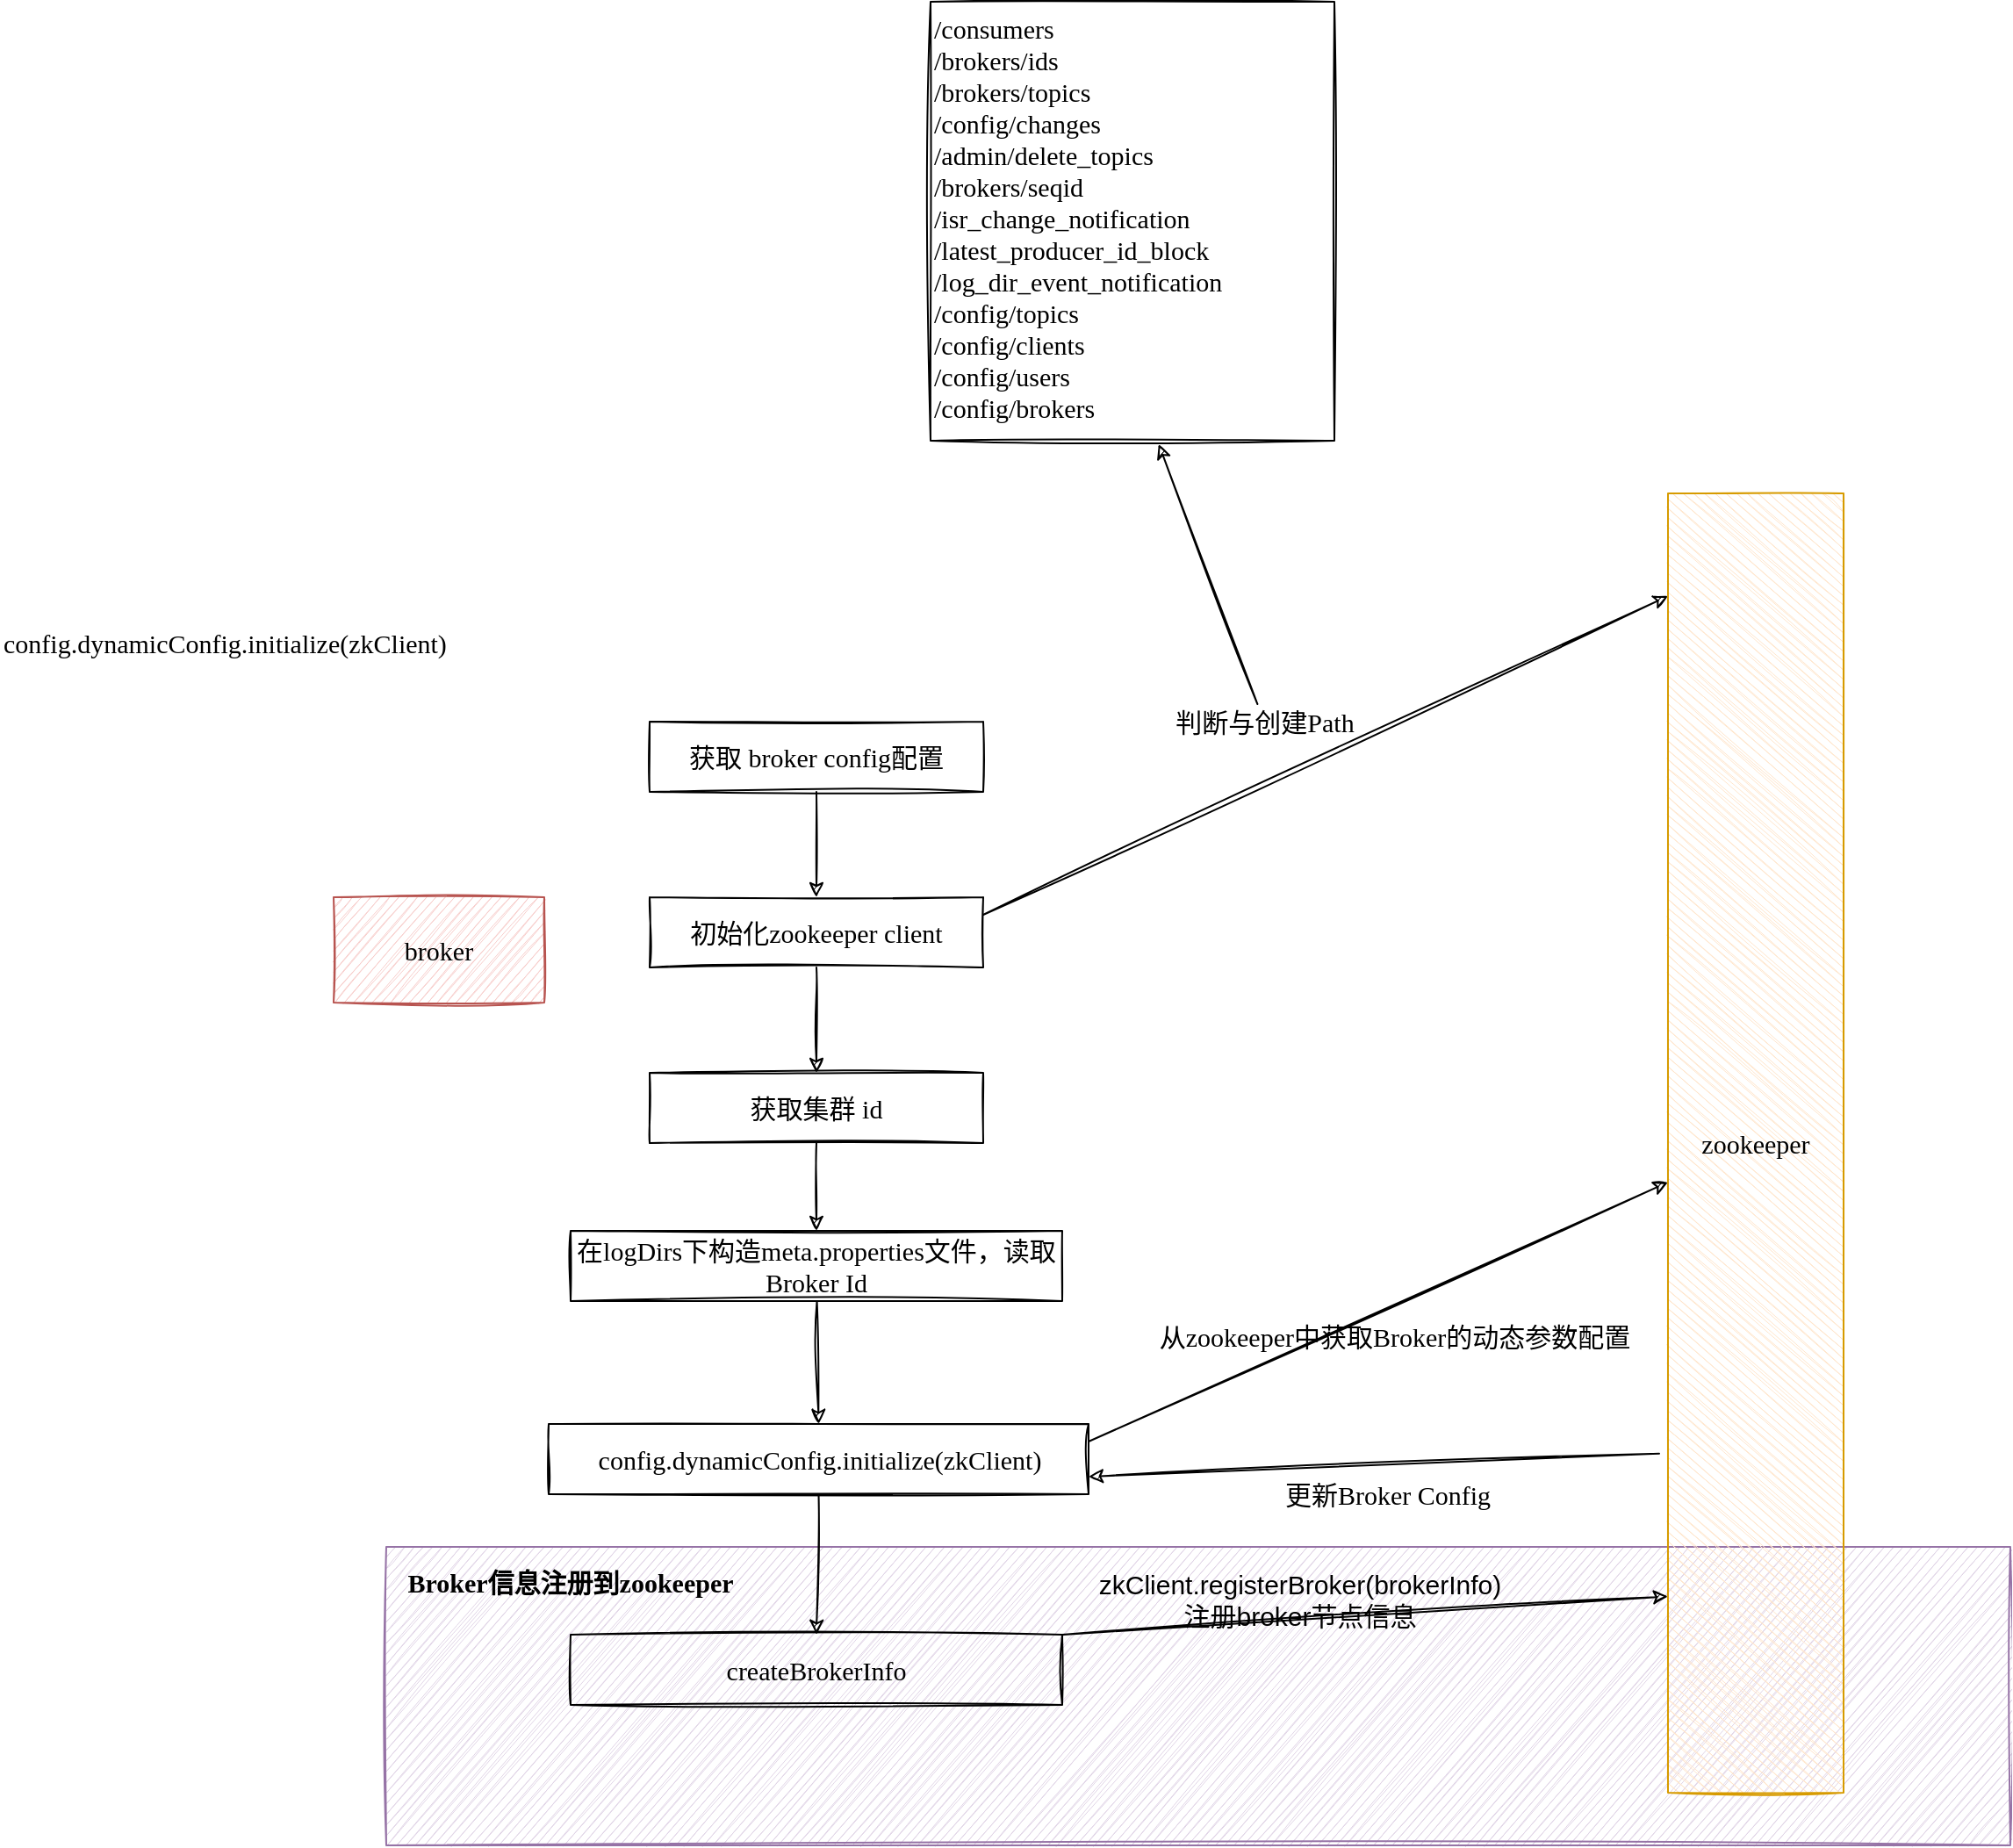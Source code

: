 <mxfile version="14.1.8" type="device" pages="6"><diagram id="Eipbh1KWBPfRN8zxzz8c" name="service-registry"><mxGraphModel dx="1913" dy="2015" grid="1" gridSize="10" guides="1" tooltips="1" connect="1" arrows="1" fold="1" page="1" pageScale="1" pageWidth="827" pageHeight="1169" math="0" shadow="0"><root><mxCell id="2bAbFvvgENXmwiJdpil--0"/><mxCell id="2bAbFvvgENXmwiJdpil--1" parent="2bAbFvvgENXmwiJdpil--0"/><mxCell id="aJDUnrw8D3LmHOwMNE3--8" value="" style="rounded=0;whiteSpace=wrap;html=1;fontSize=15;fillColor=#e1d5e7;sketch=1;strokeColor=#9673a6;" vertex="1" parent="2bAbFvvgENXmwiJdpil--1"><mxGeometry x="-10" y="840" width="925" height="170" as="geometry"/></mxCell><mxCell id="GEwLzvLyacPbGAxM0xsh-0" value="zookeeper" style="rounded=0;whiteSpace=wrap;html=1;sketch=1;fillColor=#ffe6cc;fontFamily=Comic Sans MS;strokeColor=#d79b00;fontSize=15;direction=south;" parent="2bAbFvvgENXmwiJdpil--1" vertex="1"><mxGeometry x="720" y="240" width="100" height="740" as="geometry"/></mxCell><mxCell id="GEwLzvLyacPbGAxM0xsh-2" value="broker" style="rounded=0;whiteSpace=wrap;html=1;sketch=1;fillColor=#f8cecc;fontFamily=Comic Sans MS;strokeColor=#b85450;fontSize=15;" parent="2bAbFvvgENXmwiJdpil--1" vertex="1"><mxGeometry x="-40" y="470" width="120" height="60" as="geometry"/></mxCell><mxCell id="GEwLzvLyacPbGAxM0xsh-5" style="edgeStyle=orthogonalEdgeStyle;rounded=0;orthogonalLoop=1;jettySize=auto;html=1;entryX=0.5;entryY=0;entryDx=0;entryDy=0;fontFamily=Comic Sans MS;fontSize=15;sketch=1;" parent="2bAbFvvgENXmwiJdpil--1" source="GEwLzvLyacPbGAxM0xsh-3" target="GEwLzvLyacPbGAxM0xsh-4" edge="1"><mxGeometry relative="1" as="geometry"/></mxCell><mxCell id="GEwLzvLyacPbGAxM0xsh-3" value="获取 broker config配置" style="rounded=0;whiteSpace=wrap;html=1;sketch=1;fillColor=none;fontFamily=Comic Sans MS;fontSize=15;" parent="2bAbFvvgENXmwiJdpil--1" vertex="1"><mxGeometry x="140" y="370" width="190" height="40" as="geometry"/></mxCell><mxCell id="GEwLzvLyacPbGAxM0xsh-7" style="edgeStyle=orthogonalEdgeStyle;rounded=0;orthogonalLoop=1;jettySize=auto;html=1;fontFamily=Comic Sans MS;fontSize=15;sketch=1;" parent="2bAbFvvgENXmwiJdpil--1" source="GEwLzvLyacPbGAxM0xsh-4" target="GEwLzvLyacPbGAxM0xsh-6" edge="1"><mxGeometry relative="1" as="geometry"/></mxCell><mxCell id="GEwLzvLyacPbGAxM0xsh-4" value="初始化zookeeper client" style="rounded=0;whiteSpace=wrap;html=1;sketch=1;fillColor=none;fontFamily=Comic Sans MS;fontSize=15;" parent="2bAbFvvgENXmwiJdpil--1" vertex="1"><mxGeometry x="140" y="470" width="190" height="40" as="geometry"/></mxCell><mxCell id="GEwLzvLyacPbGAxM0xsh-15" style="edgeStyle=none;rounded=0;sketch=1;orthogonalLoop=1;jettySize=auto;html=1;entryX=0.5;entryY=0;entryDx=0;entryDy=0;fontFamily=Comic Sans MS;fontSize=15;" parent="2bAbFvvgENXmwiJdpil--1" source="GEwLzvLyacPbGAxM0xsh-6" target="GEwLzvLyacPbGAxM0xsh-14" edge="1"><mxGeometry relative="1" as="geometry"/></mxCell><mxCell id="GEwLzvLyacPbGAxM0xsh-6" value="获取集群 id" style="rounded=0;whiteSpace=wrap;html=1;sketch=1;fillColor=none;fontFamily=Comic Sans MS;fontSize=15;" parent="2bAbFvvgENXmwiJdpil--1" vertex="1"><mxGeometry x="140" y="570" width="190" height="40" as="geometry"/></mxCell><mxCell id="GEwLzvLyacPbGAxM0xsh-9" value="" style="endArrow=classic;html=1;fontFamily=Comic Sans MS;fontSize=15;exitX=1;exitY=0.25;exitDx=0;exitDy=0;entryX=0.079;entryY=1;entryDx=0;entryDy=0;entryPerimeter=0;sketch=1;" parent="2bAbFvvgENXmwiJdpil--1" source="GEwLzvLyacPbGAxM0xsh-4" target="GEwLzvLyacPbGAxM0xsh-0" edge="1"><mxGeometry width="50" height="50" relative="1" as="geometry"><mxPoint x="280" y="330" as="sourcePoint"/><mxPoint x="330" y="280" as="targetPoint"/></mxGeometry></mxCell><mxCell id="GEwLzvLyacPbGAxM0xsh-13" style="rounded=0;orthogonalLoop=1;jettySize=auto;html=1;entryX=0.565;entryY=1.008;entryDx=0;entryDy=0;entryPerimeter=0;fontFamily=Comic Sans MS;fontSize=15;sketch=1;" parent="2bAbFvvgENXmwiJdpil--1" source="GEwLzvLyacPbGAxM0xsh-10" target="GEwLzvLyacPbGAxM0xsh-12" edge="1"><mxGeometry relative="1" as="geometry"/></mxCell><mxCell id="GEwLzvLyacPbGAxM0xsh-10" value="判断与创建Path" style="text;html=1;align=center;verticalAlign=middle;resizable=0;points=[];autosize=1;fontSize=15;fontFamily=Comic Sans MS;sketch=1;" parent="2bAbFvvgENXmwiJdpil--1" vertex="1"><mxGeometry x="430" y="360" width="120" height="20" as="geometry"/></mxCell><mxCell id="GEwLzvLyacPbGAxM0xsh-12" value="&lt;div style=&quot;font-size: 15px;&quot;&gt;/consumers&lt;/div&gt;&lt;div style=&quot;font-size: 15px;&quot;&gt;/brokers/ids&lt;/div&gt;&lt;div style=&quot;font-size: 15px;&quot;&gt;/brokers/topics&lt;/div&gt;&lt;div style=&quot;font-size: 15px;&quot;&gt;/config/changes&lt;/div&gt;&lt;div style=&quot;font-size: 15px;&quot;&gt;/admin/delete_topics&lt;/div&gt;&lt;div style=&quot;font-size: 15px;&quot;&gt;/brokers/seqid&lt;/div&gt;&lt;div style=&quot;font-size: 15px;&quot;&gt;/isr_change_notification&lt;/div&gt;&lt;div style=&quot;font-size: 15px;&quot;&gt;/latest_producer_id_block&lt;/div&gt;&lt;div style=&quot;font-size: 15px;&quot;&gt;/log_dir_event_notification&lt;/div&gt;&lt;div style=&quot;font-size: 15px;&quot;&gt;/config/topics&lt;/div&gt;&lt;div style=&quot;font-size: 15px;&quot;&gt;/config/clients&lt;/div&gt;&lt;div style=&quot;font-size: 15px;&quot;&gt;/config/users&lt;/div&gt;&lt;div style=&quot;font-size: 15px;&quot;&gt;/config/brokers&lt;/div&gt;" style="rounded=0;whiteSpace=wrap;html=1;sketch=1;fillColor=none;fontFamily=Comic Sans MS;fontSize=15;align=left;verticalAlign=top;" parent="2bAbFvvgENXmwiJdpil--1" vertex="1"><mxGeometry x="300" y="-40" width="230" height="250" as="geometry"/></mxCell><mxCell id="GEwLzvLyacPbGAxM0xsh-19" style="edgeStyle=none;rounded=0;sketch=1;orthogonalLoop=1;jettySize=auto;html=1;entryX=0.5;entryY=0;entryDx=0;entryDy=0;fontFamily=Comic Sans MS;fontSize=15;" parent="2bAbFvvgENXmwiJdpil--1" source="GEwLzvLyacPbGAxM0xsh-14" target="GEwLzvLyacPbGAxM0xsh-18" edge="1"><mxGeometry relative="1" as="geometry"/></mxCell><UserObject label="在logDirs下构造meta.properties文件，读取Broker Id" id="GEwLzvLyacPbGAxM0xsh-14"><mxCell style="rounded=0;whiteSpace=wrap;html=1;sketch=1;fillColor=none;fontFamily=Comic Sans MS;fontSize=15;" parent="2bAbFvvgENXmwiJdpil--1" vertex="1"><mxGeometry x="95" y="660" width="280" height="40" as="geometry"/></mxCell></UserObject><mxCell id="GEwLzvLyacPbGAxM0xsh-16" value="config.dynamicConfig.initialize(zkClient)" style="text;whiteSpace=wrap;html=1;fontSize=15;fontFamily=Comic Sans MS;sketch=1;" parent="2bAbFvvgENXmwiJdpil--1" vertex="1"><mxGeometry x="-230" y="310" width="300" height="30" as="geometry"/></mxCell><mxCell id="GEwLzvLyacPbGAxM0xsh-20" style="edgeStyle=none;rounded=0;sketch=1;orthogonalLoop=1;jettySize=auto;html=1;fontFamily=Comic Sans MS;fontSize=15;" parent="2bAbFvvgENXmwiJdpil--1" source="GEwLzvLyacPbGAxM0xsh-18" target="GEwLzvLyacPbGAxM0xsh-0" edge="1"><mxGeometry relative="1" as="geometry"><mxPoint x="580" y="760" as="targetPoint"/><Array as="points"><mxPoint x="390" y="780"/></Array></mxGeometry></mxCell><UserObject label="config.dynamicConfig.initialize(zkClient)" id="GEwLzvLyacPbGAxM0xsh-18"><mxCell style="rounded=0;whiteSpace=wrap;html=1;sketch=1;fillColor=none;fontFamily=Comic Sans MS;fontSize=15;" parent="2bAbFvvgENXmwiJdpil--1" vertex="1"><mxGeometry x="82.5" y="770" width="307.5" height="40" as="geometry"/></mxCell></UserObject><mxCell id="GEwLzvLyacPbGAxM0xsh-21" value="从zookeeper中获取Broker的动态参数配置" style="text;html=1;align=center;verticalAlign=middle;resizable=0;points=[];autosize=1;fontSize=15;fontFamily=Comic Sans MS;sketch=1;" parent="2bAbFvvgENXmwiJdpil--1" vertex="1"><mxGeometry x="414" y="710" width="300" height="20" as="geometry"/></mxCell><mxCell id="GEwLzvLyacPbGAxM0xsh-22" value="" style="endArrow=classic;html=1;fontFamily=Comic Sans MS;fontSize=15;entryX=1;entryY=0.75;entryDx=0;entryDy=0;exitX=0.739;exitY=1.05;exitDx=0;exitDy=0;exitPerimeter=0;sketch=1;" parent="2bAbFvvgENXmwiJdpil--1" source="GEwLzvLyacPbGAxM0xsh-0" target="GEwLzvLyacPbGAxM0xsh-18" edge="1"><mxGeometry width="50" height="50" relative="1" as="geometry"><mxPoint x="480" y="920" as="sourcePoint"/><mxPoint x="530" y="870" as="targetPoint"/></mxGeometry></mxCell><mxCell id="GEwLzvLyacPbGAxM0xsh-23" value="更新Broker Config" style="text;html=1;align=center;verticalAlign=middle;resizable=0;points=[];autosize=1;fontSize=15;fontFamily=Comic Sans MS;sketch=1;" parent="2bAbFvvgENXmwiJdpil--1" vertex="1"><mxGeometry x="490" y="800" width="140" height="20" as="geometry"/></mxCell><UserObject label="createBrokerInfo" id="aJDUnrw8D3LmHOwMNE3--0"><mxCell style="rounded=0;whiteSpace=wrap;html=1;sketch=1;fillColor=none;fontFamily=Comic Sans MS;fontSize=15;" vertex="1" parent="2bAbFvvgENXmwiJdpil--1"><mxGeometry x="95" y="890" width="280" height="40" as="geometry"/></mxCell></UserObject><mxCell id="aJDUnrw8D3LmHOwMNE3--4" value="" style="endArrow=classic;html=1;exitX=0.5;exitY=1;exitDx=0;exitDy=0;entryX=0.5;entryY=0;entryDx=0;entryDy=0;sketch=1;fontSize=15;" edge="1" parent="2bAbFvvgENXmwiJdpil--1" source="GEwLzvLyacPbGAxM0xsh-18" target="aJDUnrw8D3LmHOwMNE3--0"><mxGeometry width="50" height="50" relative="1" as="geometry"><mxPoint x="420" y="1020" as="sourcePoint"/><mxPoint x="470" y="970" as="targetPoint"/></mxGeometry></mxCell><mxCell id="aJDUnrw8D3LmHOwMNE3--5" value="" style="endArrow=classic;html=1;entryX=0.849;entryY=1;entryDx=0;entryDy=0;entryPerimeter=0;exitX=1;exitY=0;exitDx=0;exitDy=0;sketch=1;fontSize=15;" edge="1" parent="2bAbFvvgENXmwiJdpil--1" source="aJDUnrw8D3LmHOwMNE3--0" target="GEwLzvLyacPbGAxM0xsh-0"><mxGeometry width="50" height="50" relative="1" as="geometry"><mxPoint x="420" y="930" as="sourcePoint"/><mxPoint x="470" y="880" as="targetPoint"/></mxGeometry></mxCell><mxCell id="aJDUnrw8D3LmHOwMNE3--6" value="zkClient.registerBroker(brokerInfo)&lt;br style=&quot;font-size: 15px;&quot;&gt;注册broker节点信息" style="text;html=1;align=center;verticalAlign=middle;resizable=0;points=[];autosize=1;sketch=1;fontSize=15;" vertex="1" parent="2bAbFvvgENXmwiJdpil--1"><mxGeometry x="390" y="850" width="240" height="40" as="geometry"/></mxCell><mxCell id="aJDUnrw8D3LmHOwMNE3--9" value="Broker信息注册到zookeeper" style="text;html=1;strokeColor=none;fillColor=none;align=center;verticalAlign=middle;whiteSpace=wrap;rounded=0;sketch=1;fontSize=15;fontStyle=1;fontFamily=Comic Sans MS;" vertex="1" parent="2bAbFvvgENXmwiJdpil--1"><mxGeometry x="-10" y="850" width="210" height="20" as="geometry"/></mxCell></root></mxGraphModel></diagram><diagram id="PswUZdpif95Wm5PbgM6U" name="MetaData"><mxGraphModel dx="1913" dy="846" grid="1" gridSize="10" guides="1" tooltips="1" connect="1" arrows="1" fold="1" page="1" pageScale="1" pageWidth="827" pageHeight="1169" math="0" shadow="0"><root><mxCell id="mhF-ifKJoQ6c-eHoB8Wc-0"/><mxCell id="mhF-ifKJoQ6c-eHoB8Wc-1" parent="mhF-ifKJoQ6c-eHoB8Wc-0"/><mxCell id="mhF-ifKJoQ6c-eHoB8Wc-3" value="handleTopicMetadataRequest(request: RequestChannel.Request)" style="rounded=0;whiteSpace=wrap;html=1;sketch=1;fillColor=none;fontFamily=Comic Sans MS;fontSize=15;" vertex="1" parent="mhF-ifKJoQ6c-eHoB8Wc-1"><mxGeometry x="-130" y="220" width="480" height="40" as="geometry"/></mxCell><mxCell id="mhF-ifKJoQ6c-eHoB8Wc-4" value="" style="shape=flexArrow;endArrow=classic;html=1;fontFamily=Comic Sans MS;fontSize=15;fillColor=#fff2cc;strokeColor=#d6b656;" edge="1" parent="mhF-ifKJoQ6c-eHoB8Wc-1"><mxGeometry width="50" height="50" relative="1" as="geometry"><mxPoint x="90" y="80" as="sourcePoint"/><mxPoint x="90" y="160" as="targetPoint"/></mxGeometry></mxCell><mxCell id="mhF-ifKJoQ6c-eHoB8Wc-5" value="Authorizer接口实现类校验是否有权限(SimpleAclAuthorizer)&lt;br&gt;请参考&amp;nbsp;authorizer.class.name配置项" style="rounded=0;whiteSpace=wrap;html=1;sketch=1;fillColor=none;fontFamily=Comic Sans MS;fontSize=15;align=center;verticalAlign=top;" vertex="1" parent="mhF-ifKJoQ6c-eHoB8Wc-1"><mxGeometry x="-121" y="320" width="461" height="50" as="geometry"/></mxCell><mxCell id="mhF-ifKJoQ6c-eHoB8Wc-6" value="handleUpdateMetadataRequest(request: RequestChannel.Request)" style="rounded=0;whiteSpace=wrap;html=1;sketch=1;fillColor=none;fontFamily=Comic Sans MS;fontSize=15;align=center;" vertex="1" parent="mhF-ifKJoQ6c-eHoB8Wc-1"><mxGeometry x="500" y="220" width="480" height="40" as="geometry"/></mxCell><mxCell id="mhF-ifKJoQ6c-eHoB8Wc-7" value="" style="endArrow=none;html=1;fontFamily=Comic Sans MS;fontSize=15;" edge="1" parent="mhF-ifKJoQ6c-eHoB8Wc-1"><mxGeometry width="50" height="50" relative="1" as="geometry"><mxPoint x="-180" y="180" as="sourcePoint"/><mxPoint x="1032" y="180" as="targetPoint"/></mxGeometry></mxCell><mxCell id="mhF-ifKJoQ6c-eHoB8Wc-8" value="KafkaApis" style="text;html=1;align=center;verticalAlign=middle;resizable=0;points=[];autosize=1;fontSize=15;fontFamily=Comic Sans MS;" vertex="1" parent="mhF-ifKJoQ6c-eHoB8Wc-1"><mxGeometry x="410" y="140" width="90" height="20" as="geometry"/></mxCell><mxCell id="mhF-ifKJoQ6c-eHoB8Wc-9" value="" style="endArrow=none;dashed=1;html=1;dashPattern=1 3;strokeWidth=2;fontFamily=Comic Sans MS;fontSize=15;" edge="1" parent="mhF-ifKJoQ6c-eHoB8Wc-1"><mxGeometry width="50" height="50" relative="1" as="geometry"><mxPoint x="440" y="770" as="sourcePoint"/><mxPoint x="440" y="180" as="targetPoint"/></mxGeometry></mxCell><mxCell id="mhF-ifKJoQ6c-eHoB8Wc-10" value="Authorizer接口实现类校验是否有权限(SimpleAclAuthorizer)&lt;br&gt;请参考&amp;nbsp;authorizer.class.name配置项" style="rounded=0;whiteSpace=wrap;html=1;sketch=1;fillColor=none;fontFamily=Comic Sans MS;fontSize=15;align=center;verticalAlign=top;" vertex="1" parent="mhF-ifKJoQ6c-eHoB8Wc-1"><mxGeometry x="509.5" y="320" width="461" height="50" as="geometry"/></mxCell></root></mxGraphModel></diagram><diagram id="NVgs3PvjLAcT7njPrlzk" name="空间"><mxGraphModel dx="1913" dy="2015" grid="1" gridSize="10" guides="1" tooltips="1" connect="1" arrows="1" fold="1" page="1" pageScale="1" pageWidth="827" pageHeight="1169" math="0" shadow="0"><root><mxCell id="cnTESpQD-Qd4h_NeHPOb-0"/><mxCell id="cnTESpQD-Qd4h_NeHPOb-1" parent="cnTESpQD-Qd4h_NeHPOb-0"/><mxCell id="WQIcr7deYiAeAUQjfMnX-18" style="edgeStyle=orthogonalEdgeStyle;rounded=0;sketch=1;orthogonalLoop=1;jettySize=auto;html=1;entryX=0.5;entryY=0;entryDx=0;entryDy=0;fontFamily=Comic Sans MS;" parent="cnTESpQD-Qd4h_NeHPOb-1" source="WQIcr7deYiAeAUQjfMnX-0" target="WQIcr7deYiAeAUQjfMnX-16" edge="1"><mxGeometry relative="1" as="geometry"/></mxCell><mxCell id="WQIcr7deYiAeAUQjfMnX-0" value="new SensorAccess(lock,metrics)" style="rounded=0;whiteSpace=wrap;html=1;sketch=1;fillColor=none;fontFamily=Comic Sans MS;fontSize=15;fontColor=#000000;align=center;" parent="cnTESpQD-Qd4h_NeHPOb-1" vertex="1"><mxGeometry x="370" y="280" width="270" height="30" as="geometry"/></mxCell><mxCell id="WQIcr7deYiAeAUQjfMnX-3" value="" style="shape=curlyBracket;whiteSpace=wrap;html=1;rounded=1;sketch=1;fontFamily=Comic Sans MS;" parent="cnTESpQD-Qd4h_NeHPOb-1" vertex="1"><mxGeometry x="300" y="55" width="114" height="300" as="geometry"/></mxCell><mxCell id="WQIcr7deYiAeAUQjfMnX-8" value="" style="shape=curlyBracket;whiteSpace=wrap;html=1;rounded=1;sketch=1;fontFamily=Comic Sans MS;" parent="cnTESpQD-Qd4h_NeHPOb-1" vertex="1"><mxGeometry x="300" y="400" width="100" height="160" as="geometry"/></mxCell><mxCell id="WQIcr7deYiAeAUQjfMnX-15" value="" style="rounded=0;whiteSpace=wrap;html=1;fillColor=none;sketch=1;fontFamily=Comic Sans MS;dashed=1;" parent="cnTESpQD-Qd4h_NeHPOb-1" vertex="1"><mxGeometry x="580" y="490" width="220" height="390" as="geometry"/></mxCell><mxCell id="WQIcr7deYiAeAUQjfMnX-16" value="SensorAccess" style="text;html=1;strokeColor=none;fillColor=none;align=center;verticalAlign=middle;whiteSpace=wrap;rounded=0;sketch=1;fontFamily=Comic Sans MS;" parent="cnTESpQD-Qd4h_NeHPOb-1" vertex="1"><mxGeometry x="580" y="460" width="70" height="20" as="geometry"/></mxCell><mxCell id="WQIcr7deYiAeAUQjfMnX-17" value="def getOrCreate()" style="rounded=0;whiteSpace=wrap;html=1;sketch=1;fillColor=none;fontFamily=Comic Sans MS;fontSize=15;fontColor=#000000;align=center;" parent="cnTESpQD-Qd4h_NeHPOb-1" vertex="1"><mxGeometry x="590" y="510" width="180" height="30" as="geometry"/></mxCell><mxCell id="WQIcr7deYiAeAUQjfMnX-19" value="sensorAccess" style="text;html=1;align=center;verticalAlign=middle;resizable=0;points=[];autosize=1;fontFamily=Comic Sans MS;fillColor=#d5e8d4;strokeColor=#82b366;sketch=1;" parent="cnTESpQD-Qd4h_NeHPOb-1" vertex="1"><mxGeometry x="530" y="360" width="90" height="20" as="geometry"/></mxCell><mxCell id="WQIcr7deYiAeAUQjfMnX-21" value="metrics.metricName()" style="rounded=0;whiteSpace=wrap;html=1;sketch=1;fillColor=none;fontFamily=Comic Sans MS;fontSize=15;fontColor=#000000;align=center;" parent="cnTESpQD-Qd4h_NeHPOb-1" vertex="1"><mxGeometry x="380" y="160" width="180" height="30" as="geometry"/></mxCell><mxCell id="WQIcr7deYiAeAUQjfMnX-25" value="ReplicationQuotaManager" style="text;html=1;align=center;verticalAlign=middle;resizable=0;points=[];autosize=1;fontFamily=Comic Sans MS;" parent="cnTESpQD-Qd4h_NeHPOb-1" vertex="1"><mxGeometry x="-115" y="-130" width="160" height="20" as="geometry"/></mxCell><mxCell id="WQIcr7deYiAeAUQjfMnX-26" value="" style="shape=flexArrow;endArrow=classic;html=1;fontFamily=Comic Sans MS;fillColor=#60a917;strokeColor=#2D7600;sketch=1;" parent="cnTESpQD-Qd4h_NeHPOb-1" edge="1"><mxGeometry width="50" height="50" relative="1" as="geometry"><mxPoint x="180" y="110" as="sourcePoint"/><mxPoint x="160" y="170" as="targetPoint"/></mxGeometry></mxCell><mxCell id="WQIcr7deYiAeAUQjfMnX-27" value="" style="rounded=0;whiteSpace=wrap;html=1;dashed=1;sketch=1;fillColor=none;fontFamily=Comic Sans MS;fontStyle=1" parent="cnTESpQD-Qd4h_NeHPOb-1" vertex="1"><mxGeometry x="-10" y="140" width="350" height="580" as="geometry"/></mxCell><mxCell id="WQIcr7deYiAeAUQjfMnX-28" value="def newMetrics()" style="rounded=0;whiteSpace=wrap;html=1;sketch=1;fillColor=none;fontFamily=Comic Sans MS;fontSize=15;fontColor=#000000;align=center;" parent="cnTESpQD-Qd4h_NeHPOb-1" vertex="1"><mxGeometry x="100" y="70" width="180" height="30" as="geometry"/></mxCell><mxCell id="WQIcr7deYiAeAUQjfMnX-31" value="new&amp;nbsp;ReplicationQuotaManager(...)" style="rounded=0;whiteSpace=wrap;html=1;sketch=1;fillColor=none;fontFamily=Comic Sans MS;fontSize=15;fontColor=#000000;align=center;" parent="cnTESpQD-Qd4h_NeHPOb-1" vertex="1"><mxGeometry x="40" y="180" width="250" height="50" as="geometry"/></mxCell><mxCell id="WQIcr7deYiAeAUQjfMnX-32" value="quota.updateQuota()" style="rounded=0;whiteSpace=wrap;html=1;sketch=1;fillColor=none;fontFamily=Comic Sans MS;fontSize=15;fontColor=#000000;align=center;" parent="cnTESpQD-Qd4h_NeHPOb-1" vertex="1"><mxGeometry x="35" y="310" width="250" height="50" as="geometry"/></mxCell><mxCell id="WQIcr7deYiAeAUQjfMnX-33" value="&#10;&#10;&lt;span style=&quot;color: rgb(0, 0, 0); font-family: &amp;quot;comic sans ms&amp;quot;; font-size: 15px; font-style: normal; font-weight: 400; letter-spacing: normal; text-align: center; text-indent: 0px; text-transform: none; word-spacing: 0px; background-color: rgb(248, 249, 250); display: inline; float: none;&quot;&gt;quota.isQuotaExceeded()&lt;/span&gt;&#10;&#10;" style="rounded=0;whiteSpace=wrap;html=1;sketch=1;fillColor=none;fontFamily=Comic Sans MS;fontSize=15;fontColor=#000000;align=center;" parent="cnTESpQD-Qd4h_NeHPOb-1" vertex="1"><mxGeometry x="30" y="455" width="250" height="50" as="geometry"/></mxCell><mxCell id="WQIcr7deYiAeAUQjfMnX-36" style="edgeStyle=orthogonalEdgeStyle;rounded=0;sketch=1;orthogonalLoop=1;jettySize=auto;html=1;entryX=0;entryY=0.5;entryDx=0;entryDy=0;fontFamily=Comic Sans MS;" parent="cnTESpQD-Qd4h_NeHPOb-1" source="WQIcr7deYiAeAUQjfMnX-35" target="WQIcr7deYiAeAUQjfMnX-17" edge="1"><mxGeometry relative="1" as="geometry"/></mxCell><mxCell id="WQIcr7deYiAeAUQjfMnX-35" value="def Sensor()" style="rounded=0;whiteSpace=wrap;html=1;sketch=1;fillColor=none;fontFamily=Comic Sans MS;fontSize=15;fontColor=#000000;align=center;" parent="cnTESpQD-Qd4h_NeHPOb-1" vertex="1"><mxGeometry x="360" y="510" width="150" height="30" as="geometry"/></mxCell><mxCell id="WQIcr7deYiAeAUQjfMnX-37" value="" style="rounded=0;whiteSpace=wrap;html=1;fillColor=none;sketch=1;fontFamily=Comic Sans MS;dashed=1;" parent="cnTESpQD-Qd4h_NeHPOb-1" vertex="1"><mxGeometry x="950" y="70" width="220" height="390" as="geometry"/></mxCell></root></mxGraphModel></diagram><diagram id="JF94W4nRPNUaEnj3I9Kx" name="Quota"><mxGraphModel dx="1360" dy="862" grid="1" gridSize="10" guides="1" tooltips="1" connect="1" arrows="1" fold="1" page="1" pageScale="1" pageWidth="827" pageHeight="1169" math="0" shadow="0"><root><mxCell id="0"/><mxCell id="1" parent="0"/><mxCell id="zg2PffTFN1gbMF7ESSWf-3" value="&lt;p style=&quot;margin: 4px 0px 0px; text-align: center; font-size: 15px;&quot;&gt;&lt;i style=&quot;font-size: 15px;&quot;&gt;&amp;lt;&amp;lt;Interface&amp;gt;&amp;gt;&lt;/i&gt;&lt;br style=&quot;font-size: 15px;&quot;&gt;&lt;b style=&quot;font-size: 15px;&quot;&gt;Metric&lt;/b&gt;&lt;/p&gt;&lt;hr style=&quot;font-size: 15px;&quot;&gt;&lt;p style=&quot;margin: 0px 0px 0px 4px; font-size: 15px;&quot;&gt;+ metricName():&amp;nbsp; MetricName&lt;br style=&quot;font-size: 15px;&quot;&gt;+ value(): double&lt;/p&gt;&lt;p style=&quot;margin: 0px 0px 0px 4px; font-size: 15px;&quot;&gt;+ metricValue(): Object&lt;/p&gt;" style="verticalAlign=top;align=left;overflow=fill;fontSize=15;fontFamily=Comic Sans MS;html=1;sketch=1;" parent="1" vertex="1"><mxGeometry x="80" y="120" width="190" height="130" as="geometry"/></mxCell><mxCell id="zg2PffTFN1gbMF7ESSWf-4" value="metric: 度量&lt;br style=&quot;font-size: 15px;&quot;&gt;stat：统计值&lt;br style=&quot;font-size: 15px;&quot;&gt;record：记录" style="text;html=1;strokeColor=none;fillColor=none;align=left;verticalAlign=middle;whiteSpace=wrap;rounded=0;sketch=1;fontFamily=Comic Sans MS;fontStyle=1;fontSize=15;" parent="1" vertex="1"><mxGeometry x="80" y="30" width="220" height="60" as="geometry"/></mxCell><mxCell id="zg2PffTFN1gbMF7ESSWf-5" value="&lt;p style=&quot;margin: 4px 0px 0px; text-align: center; font-size: 15px;&quot;&gt;&lt;i style=&quot;font-size: 15px;&quot;&gt;&amp;lt;&amp;lt;Interface&amp;gt;&amp;gt;&lt;/i&gt;&lt;br style=&quot;font-size: 15px;&quot;&gt;&lt;b style=&quot;font-size: 15px;&quot;&gt;Stat&lt;/b&gt;&lt;/p&gt;&lt;hr style=&quot;font-size: 15px;&quot;&gt;&lt;p style=&quot;margin: 0px 0px 0px 4px; font-size: 15px;&quot;&gt;+ record(MetricConfig config, double value, long timeMs):&amp;nbsp; void&lt;/p&gt;" style="verticalAlign=top;align=left;overflow=fill;fontSize=15;fontFamily=Comic Sans MS;html=1;sketch=1;" parent="1" vertex="1"><mxGeometry x="420" y="120" width="370" height="100" as="geometry"/></mxCell><mxCell id="zg2PffTFN1gbMF7ESSWf-6" value="&lt;span style=&quot;color: rgb(46, 48, 51); font-size: 15px; line-height: 18px; background-color: rgb(255, 255, 255);&quot;&gt;统计值是从Sensor中计算出的一个数量，如平均值、最大值等&lt;/span&gt;" style="text;html=1;strokeColor=none;fillColor=none;align=left;verticalAlign=middle;whiteSpace=wrap;rounded=0;sketch=1;fontFamily=Comic Sans MS;fontSize=15;" parent="1" vertex="1"><mxGeometry x="414" y="80" width="420" height="20" as="geometry"/></mxCell><mxCell id="gkNSDBboLphuWqvVASIY-1" value="Quota" style="swimlane;fontStyle=1;align=center;verticalAlign=top;childLayout=stackLayout;horizontal=1;startSize=26;horizontalStack=0;resizeParent=1;resizeParentMax=0;resizeLast=0;collapsible=1;marginBottom=0;sketch=1;fillColor=none;fontFamily=Comic Sans MS;fontSize=15;" parent="1" vertex="1"><mxGeometry x="89" y="580" width="160" height="112" as="geometry"/></mxCell><mxCell id="gkNSDBboLphuWqvVASIY-2" value="- upper: boolean" style="text;strokeColor=none;fillColor=none;align=left;verticalAlign=top;spacingLeft=4;spacingRight=4;overflow=hidden;rotatable=0;points=[[0,0.5],[1,0.5]];portConstraint=eastwest;fontSize=15;" parent="gkNSDBboLphuWqvVASIY-1" vertex="1"><mxGeometry y="26" width="160" height="26" as="geometry"/></mxCell><mxCell id="gkNSDBboLphuWqvVASIY-5" value="- bound: double" style="text;strokeColor=none;fillColor=none;align=left;verticalAlign=top;spacingLeft=4;spacingRight=4;overflow=hidden;rotatable=0;points=[[0,0.5],[1,0.5]];portConstraint=eastwest;sketch=1;fontFamily=Comic Sans MS;fontSize=15;" parent="gkNSDBboLphuWqvVASIY-1" vertex="1"><mxGeometry y="52" width="160" height="26" as="geometry"/></mxCell><mxCell id="gkNSDBboLphuWqvVASIY-3" value="" style="line;strokeWidth=1;fillColor=none;align=left;verticalAlign=middle;spacingTop=-1;spacingLeft=3;spacingRight=3;rotatable=0;labelPosition=right;points=[];portConstraint=eastwest;fontSize=15;" parent="gkNSDBboLphuWqvVASIY-1" vertex="1"><mxGeometry y="78" width="160" height="8" as="geometry"/></mxCell><mxCell id="gkNSDBboLphuWqvVASIY-4" value="..." style="text;strokeColor=none;fillColor=none;align=left;verticalAlign=top;spacingLeft=4;spacingRight=4;overflow=hidden;rotatable=0;points=[[0,0.5],[1,0.5]];portConstraint=eastwest;fontSize=15;" parent="gkNSDBboLphuWqvVASIY-1" vertex="1"><mxGeometry y="86" width="160" height="26" as="geometry"/></mxCell><mxCell id="flK5j3tS2rGUg3DvJh8E-1" value="ReplicationQuotaManager" style="swimlane;fontStyle=1;align=center;verticalAlign=top;childLayout=stackLayout;horizontal=1;startSize=26;horizontalStack=0;resizeParent=1;resizeParentMax=0;resizeLast=0;collapsible=1;marginBottom=0;sketch=1;fillColor=none;fontFamily=Comic Sans MS;fontSize=15;" parent="1" vertex="1"><mxGeometry x="408" y="560" width="330" height="164" as="geometry"/></mxCell><mxCell id="flK5j3tS2rGUg3DvJh8E-2" value="- lock: ReentrantReadWriteLock" style="text;strokeColor=none;fillColor=none;align=left;verticalAlign=top;spacingLeft=4;spacingRight=4;overflow=hidden;rotatable=0;points=[[0,0.5],[1,0.5]];portConstraint=eastwest;fontSize=15;" parent="flK5j3tS2rGUg3DvJh8E-1" vertex="1"><mxGeometry y="26" width="330" height="26" as="geometry"/></mxCell><mxCell id="flK5j3tS2rGUg3DvJh8E-3" value="- throttledPartitions: ConcurrentHashMap" style="text;strokeColor=none;fillColor=none;align=left;verticalAlign=top;spacingLeft=4;spacingRight=4;overflow=hidden;rotatable=0;points=[[0,0.5],[1,0.5]];portConstraint=eastwest;sketch=1;fontFamily=Comic Sans MS;fontSize=15;" parent="flK5j3tS2rGUg3DvJh8E-1" vertex="1"><mxGeometry y="52" width="330" height="26" as="geometry"/></mxCell><mxCell id="flK5j3tS2rGUg3DvJh8E-6" value="- quota: Quota" style="text;strokeColor=none;fillColor=none;align=left;verticalAlign=top;spacingLeft=4;spacingRight=4;overflow=hidden;rotatable=0;points=[[0,0.5],[1,0.5]];portConstraint=eastwest;sketch=1;fontFamily=Comic Sans MS;fontSize=15;fontColor=#000000;" parent="flK5j3tS2rGUg3DvJh8E-1" vertex="1"><mxGeometry y="78" width="330" height="26" as="geometry"/></mxCell><mxCell id="flK5j3tS2rGUg3DvJh8E-7" value="+ sensorAccess: SensorAccess" style="text;strokeColor=none;fillColor=none;align=left;verticalAlign=top;spacingLeft=4;spacingRight=4;overflow=hidden;rotatable=0;points=[[0,0.5],[1,0.5]];portConstraint=eastwest;sketch=1;fontFamily=Comic Sans MS;fontSize=15;fontColor=#000000;" parent="flK5j3tS2rGUg3DvJh8E-1" vertex="1"><mxGeometry y="104" width="330" height="26" as="geometry"/></mxCell><mxCell id="flK5j3tS2rGUg3DvJh8E-4" value="" style="line;strokeWidth=1;fillColor=none;align=left;verticalAlign=middle;spacingTop=-1;spacingLeft=3;spacingRight=3;rotatable=0;labelPosition=right;points=[];portConstraint=eastwest;fontSize=15;" parent="flK5j3tS2rGUg3DvJh8E-1" vertex="1"><mxGeometry y="130" width="330" height="8" as="geometry"/></mxCell><mxCell id="flK5j3tS2rGUg3DvJh8E-5" value="..." style="text;strokeColor=none;fillColor=none;align=left;verticalAlign=top;spacingLeft=4;spacingRight=4;overflow=hidden;rotatable=0;points=[[0,0.5],[1,0.5]];portConstraint=eastwest;fontSize=15;" parent="flK5j3tS2rGUg3DvJh8E-1" vertex="1"><mxGeometry y="138" width="330" height="26" as="geometry"/></mxCell><mxCell id="DJtgnlr_noiTLMhFMreq-1" value="Metrics" style="swimlane;fontStyle=1;align=center;verticalAlign=top;childLayout=stackLayout;horizontal=1;startSize=26;horizontalStack=0;resizeParent=1;resizeParentMax=0;resizeLast=0;collapsible=1;marginBottom=0;sketch=1;fillColor=none;fontFamily=Comic Sans MS;fontSize=15;" parent="1" vertex="1"><mxGeometry x="80" y="360" width="160" height="86" as="geometry"/></mxCell><mxCell id="DJtgnlr_noiTLMhFMreq-3" value="- bound: double" style="text;strokeColor=none;fillColor=none;align=left;verticalAlign=top;spacingLeft=4;spacingRight=4;overflow=hidden;rotatable=0;points=[[0,0.5],[1,0.5]];portConstraint=eastwest;sketch=1;fontFamily=Comic Sans MS;fontSize=15;" parent="DJtgnlr_noiTLMhFMreq-1" vertex="1"><mxGeometry y="26" width="160" height="26" as="geometry"/></mxCell><mxCell id="DJtgnlr_noiTLMhFMreq-4" value="" style="line;strokeWidth=1;fillColor=none;align=left;verticalAlign=middle;spacingTop=-1;spacingLeft=3;spacingRight=3;rotatable=0;labelPosition=right;points=[];portConstraint=eastwest;fontSize=15;" parent="DJtgnlr_noiTLMhFMreq-1" vertex="1"><mxGeometry y="52" width="160" height="8" as="geometry"/></mxCell><mxCell id="DJtgnlr_noiTLMhFMreq-5" value="..." style="text;strokeColor=none;fillColor=none;align=left;verticalAlign=top;spacingLeft=4;spacingRight=4;overflow=hidden;rotatable=0;points=[[0,0.5],[1,0.5]];portConstraint=eastwest;fontSize=15;" parent="DJtgnlr_noiTLMhFMreq-1" vertex="1"><mxGeometry y="60" width="160" height="26" as="geometry"/></mxCell></root></mxGraphModel></diagram><diagram id="Egy1AgtdbDzqcx3Wi8GO" name="ReplicaFetcherThread"><mxGraphModel dx="1913" dy="846" grid="1" gridSize="10" guides="1" tooltips="1" connect="1" arrows="1" fold="1" page="1" pageScale="1" pageWidth="827" pageHeight="1169" math="0" shadow="0"><root><mxCell id="xrHM0USFxX5g2oBca21u-0"/><mxCell id="xrHM0USFxX5g2oBca21u-1" parent="xrHM0USFxX5g2oBca21u-0"/><mxCell id="dGXI4xPT_h6wjpgIt-u5-8" value="" style="rounded=0;whiteSpace=wrap;html=1;sketch=1;fontFamily=Comic Sans MS;fontSize=15;dashed=1;fillColor=none;" parent="xrHM0USFxX5g2oBca21u-1" vertex="1"><mxGeometry x="-220" y="150" width="410" height="290" as="geometry"/></mxCell><mxCell id="dGXI4xPT_h6wjpgIt-u5-17" style="edgeStyle=orthogonalEdgeStyle;rounded=0;orthogonalLoop=1;jettySize=auto;html=1;entryX=0.207;entryY=-0.04;entryDx=0;entryDy=0;entryPerimeter=0;fontFamily=Comic Sans MS;fontSize=15;sketch=1;" parent="xrHM0USFxX5g2oBca21u-1" source="dGXI4xPT_h6wjpgIt-u5-9" target="dGXI4xPT_h6wjpgIt-u5-11" edge="1"><mxGeometry relative="1" as="geometry"/></mxCell><mxCell id="dGXI4xPT_h6wjpgIt-u5-9" value="def startup()" style="html=1;whiteSpace=wrap;comic=1;strokeWidth=2;fontFamily=Comic Sans MS;fontStyle=0;sketch=1;fillColor=none;fontSize=15;" parent="xrHM0USFxX5g2oBca21u-1" vertex="1"><mxGeometry x="-160" y="210" width="120" height="30" as="geometry"/></mxCell><mxCell id="dGXI4xPT_h6wjpgIt-u5-19" style="edgeStyle=orthogonalEdgeStyle;rounded=0;orthogonalLoop=1;jettySize=auto;html=1;entryX=0;entryY=0.5;entryDx=0;entryDy=0;fontFamily=Comic Sans MS;fontSize=15;sketch=1;" parent="xrHM0USFxX5g2oBca21u-1" source="dGXI4xPT_h6wjpgIt-u5-11" target="dGXI4xPT_h6wjpgIt-u5-16" edge="1"><mxGeometry relative="1" as="geometry"/></mxCell><mxCell id="dGXI4xPT_h6wjpgIt-u5-11" value="def createReplicaManager(isShuttingDown)" style="html=1;whiteSpace=wrap;comic=1;strokeWidth=2;fontFamily=Comic Sans MS;fontStyle=0;sketch=1;fillColor=none;fontSize=15;" parent="xrHM0USFxX5g2oBca21u-1" vertex="1"><mxGeometry x="-170" y="310" width="340" height="100" as="geometry"/></mxCell><mxCell id="dGXI4xPT_h6wjpgIt-u5-12" value="" style="rounded=0;whiteSpace=wrap;html=1;sketch=1;fillColor=none;fontFamily=Comic Sans MS;fontSize=15;dashed=1;" parent="xrHM0USFxX5g2oBca21u-1" vertex="1"><mxGeometry x="380" y="150" width="680" height="260" as="geometry"/></mxCell><mxCell id="dGXI4xPT_h6wjpgIt-u5-13" value="KafkaServer" style="text;html=1;strokeColor=none;fillColor=none;align=center;verticalAlign=middle;whiteSpace=wrap;rounded=0;sketch=1;fontFamily=Comic Sans MS;fontStyle=1;fontSize=15;" parent="xrHM0USFxX5g2oBca21u-1" vertex="1"><mxGeometry x="-240" y="110" width="110" height="20" as="geometry"/></mxCell><mxCell id="dGXI4xPT_h6wjpgIt-u5-15" value="ReplicaManager" style="text;html=1;strokeColor=none;fillColor=none;align=center;verticalAlign=middle;whiteSpace=wrap;rounded=0;sketch=1;fontFamily=Comic Sans MS;fontStyle=1;fontSize=15;" parent="xrHM0USFxX5g2oBca21u-1" vertex="1"><mxGeometry x="380" y="110" width="110" height="20" as="geometry"/></mxCell><mxCell id="dGXI4xPT_h6wjpgIt-u5-21" style="edgeStyle=orthogonalEdgeStyle;rounded=0;sketch=1;orthogonalLoop=1;jettySize=auto;html=1;entryX=0.16;entryY=-0.014;entryDx=0;entryDy=0;entryPerimeter=0;fontFamily=Comic Sans MS;fontSize=15;" parent="xrHM0USFxX5g2oBca21u-1" source="dGXI4xPT_h6wjpgIt-u5-16" target="dGXI4xPT_h6wjpgIt-u5-20" edge="1"><mxGeometry relative="1" as="geometry"/></mxCell><mxCell id="dGXI4xPT_h6wjpgIt-u5-16" value="def this(...)" style="rounded=0;whiteSpace=wrap;html=1;sketch=1;fillColor=none;fontFamily=Comic Sans MS;fontSize=15;" parent="xrHM0USFxX5g2oBca21u-1" vertex="1"><mxGeometry x="430" y="170" width="120" height="40" as="geometry"/></mxCell><mxCell id="MK2yfuIlBhCgAXts65zb-6" style="edgeStyle=orthogonalEdgeStyle;rounded=0;sketch=1;orthogonalLoop=1;jettySize=auto;html=1;entryX=1;entryY=0.5;entryDx=0;entryDy=0;fontFamily=Comic Sans MS;fontSize=15;" parent="xrHM0USFxX5g2oBca21u-1" source="dGXI4xPT_h6wjpgIt-u5-20" target="MK2yfuIlBhCgAXts65zb-5" edge="1"><mxGeometry relative="1" as="geometry"/></mxCell><mxCell id="dGXI4xPT_h6wjpgIt-u5-20" value="def createReplicaFetcherManager(metrics, time, threadNamePrefix, quotaManagers.follower)" style="rounded=0;whiteSpace=wrap;html=1;sketch=1;fillColor=none;fontFamily=Comic Sans MS;fontSize=15;" parent="xrHM0USFxX5g2oBca21u-1" vertex="1"><mxGeometry x="433.5" y="310" width="353" height="70" as="geometry"/></mxCell><mxCell id="MK2yfuIlBhCgAXts65zb-0" value="Text" style="text;html=1;strokeColor=none;fillColor=none;align=center;verticalAlign=middle;whiteSpace=wrap;rounded=0;dashed=1;sketch=1;fontFamily=Comic Sans MS;fontSize=15;" parent="xrHM0USFxX5g2oBca21u-1" vertex="1"><mxGeometry x="-360" y="30" width="40" height="20" as="geometry"/></mxCell><mxCell id="MK2yfuIlBhCgAXts65zb-1" value="" style="rounded=0;whiteSpace=wrap;html=1;sketch=1;fontFamily=Comic Sans MS;fillColor=none;fontSize=15;dashed=1;" parent="xrHM0USFxX5g2oBca21u-1" vertex="1"><mxGeometry x="380" y="500" width="350" height="110" as="geometry"/></mxCell><mxCell id="MK2yfuIlBhCgAXts65zb-2" value="ReplicaFetcherManager" style="text;html=1;strokeColor=none;fillColor=none;align=center;verticalAlign=middle;whiteSpace=wrap;rounded=0;sketch=1;fontFamily=Comic Sans MS;fontStyle=1;fontSize=15;" parent="xrHM0USFxX5g2oBca21u-1" vertex="1"><mxGeometry x="400" y="460" width="110" height="20" as="geometry"/></mxCell><mxCell id="MK2yfuIlBhCgAXts65zb-10" style="edgeStyle=orthogonalEdgeStyle;rounded=0;orthogonalLoop=1;jettySize=auto;html=1;sketch=1;" parent="xrHM0USFxX5g2oBca21u-1" source="MK2yfuIlBhCgAXts65zb-5" target="MK2yfuIlBhCgAXts65zb-9" edge="1"><mxGeometry relative="1" as="geometry"/></mxCell><mxCell id="MK2yfuIlBhCgAXts65zb-5" value="def this(...)" style="rounded=0;whiteSpace=wrap;html=1;sketch=1;fillColor=none;fontFamily=Comic Sans MS;fontSize=15;" parent="xrHM0USFxX5g2oBca21u-1" vertex="1"><mxGeometry x="420" y="540" width="160" height="40" as="geometry"/></mxCell><mxCell id="MK2yfuIlBhCgAXts65zb-7" value="" style="rounded=0;whiteSpace=wrap;html=1;sketch=1;fontFamily=Comic Sans MS;fillColor=none;fontSize=15;dashed=1;" parent="xrHM0USFxX5g2oBca21u-1" vertex="1"><mxGeometry x="120" y="680" width="610" height="660" as="geometry"/></mxCell><mxCell id="MK2yfuIlBhCgAXts65zb-8" value="ReplicaFetcherThread" style="text;html=1;strokeColor=none;fillColor=none;align=center;verticalAlign=middle;whiteSpace=wrap;rounded=0;sketch=1;fontFamily=Comic Sans MS;fontStyle=1;fontSize=15;" parent="xrHM0USFxX5g2oBca21u-1" vertex="1"><mxGeometry x="110" y="650" width="190" height="20" as="geometry"/></mxCell><mxCell id="MK2yfuIlBhCgAXts65zb-9" value="def this(...)" style="rounded=0;whiteSpace=wrap;html=1;sketch=1;fillColor=none;fontFamily=Comic Sans MS;fontSize=15;" parent="xrHM0USFxX5g2oBca21u-1" vertex="1"><mxGeometry x="420" y="720" width="160" height="40" as="geometry"/></mxCell><mxCell id="MK2yfuIlBhCgAXts65zb-11" value="" style="rounded=0;whiteSpace=wrap;html=1;sketch=1;fillColor=none;fontFamily=Comic Sans MS;fontSize=15;dashed=1;" parent="xrHM0USFxX5g2oBca21u-1" vertex="1"><mxGeometry x="870" y="500" width="330" height="110" as="geometry"/></mxCell><mxCell id="MK2yfuIlBhCgAXts65zb-12" value="def&amp;nbsp;addFetcherForPartitions(...)" style="rounded=0;whiteSpace=wrap;html=1;sketch=1;fillColor=none;fontFamily=Comic Sans MS;fontSize=15;" parent="xrHM0USFxX5g2oBca21u-1" vertex="1"><mxGeometry x="900" y="540" width="240" height="40" as="geometry"/></mxCell><mxCell id="MK2yfuIlBhCgAXts65zb-19" style="edgeStyle=orthogonalEdgeStyle;rounded=0;sketch=1;orthogonalLoop=1;jettySize=auto;html=1;entryX=0.125;entryY=0;entryDx=0;entryDy=0;entryPerimeter=0;fontFamily=Comic Sans MS;fontSize=15;" parent="xrHM0USFxX5g2oBca21u-1" source="MK2yfuIlBhCgAXts65zb-13" target="MK2yfuIlBhCgAXts65zb-12" edge="1"><mxGeometry relative="1" as="geometry"/></mxCell><mxCell id="MK2yfuIlBhCgAXts65zb-13" value="def makeFollowers(...)" style="rounded=0;whiteSpace=wrap;html=1;sketch=1;fillColor=none;fontFamily=Comic Sans MS;fontSize=15;" parent="xrHM0USFxX5g2oBca21u-1" vertex="1"><mxGeometry x="850" y="330" width="160" height="40" as="geometry"/></mxCell><mxCell id="MK2yfuIlBhCgAXts65zb-15" value="AbstractFetcherManager" style="text;html=1;strokeColor=none;fillColor=none;align=center;verticalAlign=middle;whiteSpace=wrap;rounded=0;sketch=1;fontFamily=Comic Sans MS;fontStyle=1;fontSize=15;" parent="xrHM0USFxX5g2oBca21u-1" vertex="1"><mxGeometry x="870" y="460" width="190" height="20" as="geometry"/></mxCell><mxCell id="MK2yfuIlBhCgAXts65zb-16" value="" style="shape=flexArrow;endArrow=classic;html=1;fillColor=#d5e8d4;strokeColor=#82b366;" parent="xrHM0USFxX5g2oBca21u-1" edge="1"><mxGeometry width="50" height="50" relative="1" as="geometry"><mxPoint x="1140" y="240" as="sourcePoint"/><mxPoint x="1020" y="320" as="targetPoint"/></mxGeometry></mxCell><mxCell id="MK2yfuIlBhCgAXts65zb-17" value="启动ReplicaFetcherThread线程" style="text;html=1;strokeColor=none;fillColor=none;align=center;verticalAlign=middle;whiteSpace=wrap;rounded=0;sketch=1;fontSize=15;fontFamily=Comic Sans MS;" parent="xrHM0USFxX5g2oBca21u-1" vertex="1"><mxGeometry x="1151" y="220" width="229" height="20" as="geometry"/></mxCell><mxCell id="MK2yfuIlBhCgAXts65zb-20" value="Extends" style="endArrow=block;endSize=16;endFill=0;html=1;fontFamily=Comic Sans MS;fontSize=15;" parent="xrHM0USFxX5g2oBca21u-1" edge="1"><mxGeometry width="160" relative="1" as="geometry"><mxPoint x="740" y="560" as="sourcePoint"/><mxPoint x="860" y="559.5" as="targetPoint"/></mxGeometry></mxCell><mxCell id="MK2yfuIlBhCgAXts65zb-21" value="" style="rounded=0;whiteSpace=wrap;html=1;sketch=1;fontFamily=Comic Sans MS;fillColor=none;fontSize=15;dashed=1;" parent="xrHM0USFxX5g2oBca21u-1" vertex="1"><mxGeometry x="870" y="690" width="360" height="800" as="geometry"/></mxCell><mxCell id="MK2yfuIlBhCgAXts65zb-22" value="AbstractFetcherThread" style="text;html=1;strokeColor=none;fillColor=none;align=center;verticalAlign=middle;whiteSpace=wrap;rounded=0;sketch=1;fontFamily=Comic Sans MS;fontStyle=1;fontSize=15;" parent="xrHM0USFxX5g2oBca21u-1" vertex="1"><mxGeometry x="860" y="650" width="190" height="20" as="geometry"/></mxCell><mxCell id="MK2yfuIlBhCgAXts65zb-23" value="Extends" style="endArrow=block;endSize=16;endFill=0;html=1;fontFamily=Comic Sans MS;fontSize=15;" parent="xrHM0USFxX5g2oBca21u-1" edge="1"><mxGeometry width="160" relative="1" as="geometry"><mxPoint x="740" y="740" as="sourcePoint"/><mxPoint x="860" y="739.5" as="targetPoint"/></mxGeometry></mxCell><UserObject label="quotaManagers.follower" link="quotaManagers.follower" id="MK2yfuIlBhCgAXts65zb-27"><mxCell style="text;html=1;strokeColor=#d79b00;fillColor=#ffe6cc;align=center;verticalAlign=middle;whiteSpace=wrap;rounded=0;sketch=1;fontFamily=Comic Sans MS;fontSize=15;" parent="xrHM0USFxX5g2oBca21u-1" vertex="1"><mxGeometry x="490" y="240" width="170" height="20" as="geometry"/></mxCell></UserObject><UserObject label="ReplicationQuotaManager" id="MK2yfuIlBhCgAXts65zb-29"><mxCell style="text;html=1;strokeColor=#d79b00;fillColor=#ffe6cc;align=center;verticalAlign=middle;whiteSpace=wrap;rounded=0;sketch=1;fontFamily=Comic Sans MS;fontSize=15;" parent="xrHM0USFxX5g2oBca21u-1" vertex="1"><mxGeometry x="610" y="440" width="190" height="20" as="geometry"/></mxCell></UserObject><mxCell id="MK2yfuIlBhCgAXts65zb-31" value="" style="shape=flexArrow;endArrow=classic;html=1;fillColor=#f8cecc;strokeColor=#b85450;" parent="xrHM0USFxX5g2oBca21u-1" edge="1"><mxGeometry width="50" height="50" relative="1" as="geometry"><mxPoint x="630" y="60" as="sourcePoint"/><mxPoint x="530" y="160" as="targetPoint"/></mxGeometry></mxCell><mxCell id="MK2yfuIlBhCgAXts65zb-32" value="quota" style="text;html=1;align=center;verticalAlign=middle;resizable=0;points=[];autosize=1;fontSize=15;fontFamily=Comic Sans MS;" parent="xrHM0USFxX5g2oBca21u-1" vertex="1"><mxGeometry x="630" y="50" width="50" height="20" as="geometry"/></mxCell><UserObject label="ReplicationQuotaManager" id="MK2yfuIlBhCgAXts65zb-33"><mxCell style="text;html=1;strokeColor=#d79b00;fillColor=#ffe6cc;align=center;verticalAlign=middle;whiteSpace=wrap;rounded=0;sketch=1;fontFamily=Comic Sans MS;fontSize=15;" parent="xrHM0USFxX5g2oBca21u-1" vertex="1"><mxGeometry x="500" y="630" width="190" height="20" as="geometry"/></mxCell></UserObject><mxCell id="Vt6WNyVdDGF4iNq2E-wu-22" style="edgeStyle=orthogonalEdgeStyle;rounded=0;sketch=1;orthogonalLoop=1;jettySize=auto;html=1;entryX=0.5;entryY=0;entryDx=0;entryDy=0;fontFamily=Comic Sans MS;fontSize=15;" parent="xrHM0USFxX5g2oBca21u-1" source="Vt6WNyVdDGF4iNq2E-wu-19" target="Vt6WNyVdDGF4iNq2E-wu-20" edge="1"><mxGeometry relative="1" as="geometry"/></mxCell><mxCell id="Vt6WNyVdDGF4iNq2E-wu-19" value="def run()" style="rounded=0;whiteSpace=wrap;html=1;sketch=1;fillColor=none;fontFamily=Comic Sans MS;fontSize=15;" parent="xrHM0USFxX5g2oBca21u-1" vertex="1"><mxGeometry x="920" y="760" width="167.5" height="40" as="geometry"/></mxCell><mxCell id="Vt6WNyVdDGF4iNq2E-wu-25" style="edgeStyle=orthogonalEdgeStyle;rounded=0;sketch=1;orthogonalLoop=1;jettySize=auto;html=1;entryX=0.5;entryY=0;entryDx=0;entryDy=0;fontFamily=Comic Sans MS;fontSize=15;" parent="xrHM0USFxX5g2oBca21u-1" source="Vt6WNyVdDGF4iNq2E-wu-20" target="Vt6WNyVdDGF4iNq2E-wu-23" edge="1"><mxGeometry relative="1" as="geometry"/></mxCell><mxCell id="Vt6WNyVdDGF4iNq2E-wu-20" value="def doWork()" style="rounded=0;whiteSpace=wrap;html=1;sketch=1;fillColor=none;fontFamily=Comic Sans MS;fontSize=15;" parent="xrHM0USFxX5g2oBca21u-1" vertex="1"><mxGeometry x="920.5" y="860" width="167" height="40" as="geometry"/></mxCell><mxCell id="Vt6WNyVdDGF4iNq2E-wu-23" value="def maybeTruncate()" style="rounded=0;whiteSpace=wrap;html=1;sketch=1;fillColor=none;fontFamily=Comic Sans MS;fontSize=15;" parent="xrHM0USFxX5g2oBca21u-1" vertex="1"><mxGeometry x="920" y="970" width="167" height="40" as="geometry"/></mxCell><mxCell id="Vt6WNyVdDGF4iNq2E-wu-38" style="edgeStyle=orthogonalEdgeStyle;rounded=0;sketch=1;orthogonalLoop=1;jettySize=auto;html=1;entryX=1;entryY=0.5;entryDx=0;entryDy=0;fontFamily=Comic Sans MS;fontSize=15;" parent="xrHM0USFxX5g2oBca21u-1" source="Vt6WNyVdDGF4iNq2E-wu-24" target="Vt6WNyVdDGF4iNq2E-wu-37" edge="1"><mxGeometry relative="1" as="geometry"/></mxCell><mxCell id="Vt6WNyVdDGF4iNq2E-wu-42" style="edgeStyle=orthogonalEdgeStyle;rounded=0;sketch=1;orthogonalLoop=1;jettySize=auto;html=1;entryX=0.5;entryY=0;entryDx=0;entryDy=0;fontFamily=Comic Sans MS;fontSize=15;" parent="xrHM0USFxX5g2oBca21u-1" source="Vt6WNyVdDGF4iNq2E-wu-24" target="Vt6WNyVdDGF4iNq2E-wu-40" edge="1"><mxGeometry relative="1" as="geometry"/></mxCell><mxCell id="Vt6WNyVdDGF4iNq2E-wu-24" value="def maybeFetch()" style="rounded=0;whiteSpace=wrap;html=1;sketch=1;fillColor=none;fontFamily=Comic Sans MS;fontSize=15;" parent="xrHM0USFxX5g2oBca21u-1" vertex="1"><mxGeometry x="920.5" y="1050" width="167" height="40" as="geometry"/></mxCell><mxCell id="Vt6WNyVdDGF4iNq2E-wu-37" value="def buildFetch(...)" style="rounded=0;whiteSpace=wrap;html=1;sketch=1;fillColor=none;fontFamily=Comic Sans MS;fontSize=15;" parent="xrHM0USFxX5g2oBca21u-1" vertex="1"><mxGeometry x="420" y="840" width="160" height="40" as="geometry"/></mxCell><mxCell id="Vt6WNyVdDGF4iNq2E-wu-49" style="edgeStyle=orthogonalEdgeStyle;rounded=0;sketch=1;orthogonalLoop=1;jettySize=auto;html=1;entryX=0.5;entryY=1;entryDx=0;entryDy=0;fontFamily=Comic Sans MS;fontSize=15;" parent="xrHM0USFxX5g2oBca21u-1" source="Vt6WNyVdDGF4iNq2E-wu-40" target="Vt6WNyVdDGF4iNq2E-wu-48" edge="1"><mxGeometry relative="1" as="geometry"/></mxCell><mxCell id="Vt6WNyVdDGF4iNq2E-wu-55" style="edgeStyle=orthogonalEdgeStyle;rounded=0;sketch=1;orthogonalLoop=1;jettySize=auto;html=1;fontFamily=Comic Sans MS;fontSize=15;fontColor=#000000;" parent="xrHM0USFxX5g2oBca21u-1" source="Vt6WNyVdDGF4iNq2E-wu-40" target="Vt6WNyVdDGF4iNq2E-wu-54" edge="1"><mxGeometry relative="1" as="geometry"/></mxCell><mxCell id="Vt6WNyVdDGF4iNq2E-wu-40" value="def processFetchRequest(...)" style="rounded=0;whiteSpace=wrap;html=1;sketch=1;fillColor=none;fontFamily=Comic Sans MS;fontSize=15;" parent="xrHM0USFxX5g2oBca21u-1" vertex="1"><mxGeometry x="895.5" y="1160" width="216" height="40" as="geometry"/></mxCell><mxCell id="Vt6WNyVdDGF4iNq2E-wu-46" value="step01" style="text;html=1;strokeColor=none;fillColor=none;align=center;verticalAlign=middle;whiteSpace=wrap;rounded=0;sketch=1;fontFamily=Comic Sans MS;fontSize=15;fontStyle=1" parent="xrHM0USFxX5g2oBca21u-1" vertex="1"><mxGeometry x="770" y="1040" width="40" height="20" as="geometry"/></mxCell><mxCell id="Vt6WNyVdDGF4iNq2E-wu-47" value="step02" style="text;html=1;strokeColor=none;fillColor=none;align=center;verticalAlign=middle;whiteSpace=wrap;rounded=0;sketch=1;fontFamily=Comic Sans MS;fontSize=15;fontStyle=1" parent="xrHM0USFxX5g2oBca21u-1" vertex="1"><mxGeometry x="1010" y="1120" width="55" height="20" as="geometry"/></mxCell><mxCell id="Vt6WNyVdDGF4iNq2E-wu-48" value="def fetchFromLeader(...)" style="rounded=0;whiteSpace=wrap;html=1;sketch=1;fillColor=none;fontFamily=Comic Sans MS;fontSize=15;" parent="xrHM0USFxX5g2oBca21u-1" vertex="1"><mxGeometry x="392" y="930" width="216" height="40" as="geometry"/></mxCell><mxCell id="Vt6WNyVdDGF4iNq2E-wu-51" value="" style="rounded=0;whiteSpace=wrap;html=1;sketch=1;fontFamily=Comic Sans MS;fontSize=15;fillColor=none;dashed=1;dashPattern=1 4;" parent="xrHM0USFxX5g2oBca21u-1" vertex="1"><mxGeometry x="900" y="950" width="230" height="150" as="geometry"/></mxCell><mxCell id="Vt6WNyVdDGF4iNq2E-wu-52" value="step01" style="text;html=1;strokeColor=none;fillColor=none;align=center;verticalAlign=middle;whiteSpace=wrap;rounded=0;sketch=1;fontFamily=Comic Sans MS;fontSize=15;fontStyle=1" parent="xrHM0USFxX5g2oBca21u-1" vertex="1"><mxGeometry x="520" y="1070" width="40" height="20" as="geometry"/></mxCell><mxCell id="Vt6WNyVdDGF4iNq2E-wu-58" style="edgeStyle=orthogonalEdgeStyle;rounded=0;sketch=1;orthogonalLoop=1;jettySize=auto;html=1;entryX=0;entryY=0.5;entryDx=0;entryDy=0;fontFamily=Comic Sans MS;fontSize=15;fontColor=#000000;" parent="xrHM0USFxX5g2oBca21u-1" source="Vt6WNyVdDGF4iNq2E-wu-54" target="Vt6WNyVdDGF4iNq2E-wu-57" edge="1"><mxGeometry relative="1" as="geometry"><Array as="points"><mxPoint x="180" y="1055"/><mxPoint x="180" y="1260"/></Array></mxGeometry></mxCell><mxCell id="Vt6WNyVdDGF4iNq2E-wu-54" value="def processPartitionData(...)" style="rounded=0;whiteSpace=wrap;html=1;sketch=1;fillColor=none;fontFamily=Comic Sans MS;fontSize=15;" parent="xrHM0USFxX5g2oBca21u-1" vertex="1"><mxGeometry x="200" y="1030" width="230" height="50" as="geometry"/></mxCell><mxCell id="Vt6WNyVdDGF4iNq2E-wu-56" value="step02" style="text;html=1;strokeColor=none;fillColor=none;align=center;verticalAlign=middle;whiteSpace=wrap;rounded=0;sketch=1;fontFamily=Comic Sans MS;fontSize=15;fontStyle=1" parent="xrHM0USFxX5g2oBca21u-1" vertex="1"><mxGeometry x="360" y="1150" width="40" height="20" as="geometry"/></mxCell><mxCell id="cO4R0JAgpvDN9WTcu3lP-21" style="edgeStyle=orthogonalEdgeStyle;rounded=0;sketch=1;orthogonalLoop=1;jettySize=auto;html=1;fontFamily=Comic Sans MS;fontSize=15;fontColor=#000000;" parent="xrHM0USFxX5g2oBca21u-1" source="Vt6WNyVdDGF4iNq2E-wu-57" target="cO4R0JAgpvDN9WTcu3lP-3" edge="1"><mxGeometry relative="1" as="geometry"/></mxCell><mxCell id="Vt6WNyVdDGF4iNq2E-wu-57" value="&lt;div&gt;&amp;nbsp;if (quota.isThrottled(topicPartition))&lt;/div&gt;&lt;div&gt;&amp;nbsp; &amp;nbsp; &amp;nbsp; &amp;nbsp;quota.record(records.sizeInBytes)&lt;/div&gt;" style="rounded=0;whiteSpace=wrap;html=1;sketch=1;fillColor=none;fontFamily=Comic Sans MS;fontSize=15;fontColor=#000000;align=left;verticalAlign=top;" parent="xrHM0USFxX5g2oBca21u-1" vertex="1"><mxGeometry x="220" y="1230" width="320" height="60" as="geometry"/></mxCell><mxCell id="cO4R0JAgpvDN9WTcu3lP-0" value="" style="rounded=0;whiteSpace=wrap;html=1;sketch=1;fontFamily=Comic Sans MS;fillColor=none;fontSize=15;dashed=1;" parent="xrHM0USFxX5g2oBca21u-1" vertex="1"><mxGeometry x="175" y="1415" width="510" height="315" as="geometry"/></mxCell><mxCell id="cO4R0JAgpvDN9WTcu3lP-1" value="ReplicationQuotaManager" style="text;html=1;strokeColor=none;fillColor=none;align=center;verticalAlign=middle;whiteSpace=wrap;rounded=0;sketch=1;fontFamily=Comic Sans MS;fontStyle=1;fontSize=15;" parent="xrHM0USFxX5g2oBca21u-1" vertex="1"><mxGeometry x="170" y="1380" width="190" height="20" as="geometry"/></mxCell><mxCell id="cO4R0JAgpvDN9WTcu3lP-23" style="edgeStyle=orthogonalEdgeStyle;rounded=0;sketch=1;orthogonalLoop=1;jettySize=auto;html=1;entryX=0.469;entryY=0.038;entryDx=0;entryDy=0;entryPerimeter=0;fontFamily=Comic Sans MS;fontSize=15;fontColor=#000000;" parent="xrHM0USFxX5g2oBca21u-1" source="cO4R0JAgpvDN9WTcu3lP-3" target="cO4R0JAgpvDN9WTcu3lP-15" edge="1"><mxGeometry relative="1" as="geometry"/></mxCell><mxCell id="cO4R0JAgpvDN9WTcu3lP-3" value="def record(...)" style="rounded=0;whiteSpace=wrap;html=1;sketch=1;fillColor=none;fontFamily=Comic Sans MS;fontSize=15;" parent="xrHM0USFxX5g2oBca21u-1" vertex="1"><mxGeometry x="265" y="1445" width="230" height="50" as="geometry"/></mxCell><mxCell id="cO4R0JAgpvDN9WTcu3lP-9" value="" style="rounded=0;whiteSpace=wrap;html=1;sketch=1;fontFamily=Comic Sans MS;fillColor=none;fontSize=15;dashed=1;" parent="xrHM0USFxX5g2oBca21u-1" vertex="1"><mxGeometry x="-520" y="1690" width="510" height="390" as="geometry"/></mxCell><mxCell id="cO4R0JAgpvDN9WTcu3lP-10" value="Sensor" style="text;html=1;strokeColor=none;fillColor=none;align=center;verticalAlign=middle;whiteSpace=wrap;rounded=0;sketch=1;fontFamily=Comic Sans MS;fontStyle=1;fontSize=15;" parent="xrHM0USFxX5g2oBca21u-1" vertex="1"><mxGeometry x="-530" y="1660" width="70" height="20" as="geometry"/></mxCell><mxCell id="cO4R0JAgpvDN9WTcu3lP-40" style="edgeStyle=orthogonalEdgeStyle;rounded=0;sketch=1;orthogonalLoop=1;jettySize=auto;html=1;entryX=0.5;entryY=0;entryDx=0;entryDy=0;fontFamily=Comic Sans MS;fontSize=15;fontColor=#000000;" parent="xrHM0USFxX5g2oBca21u-1" source="cO4R0JAgpvDN9WTcu3lP-11" target="cO4R0JAgpvDN9WTcu3lP-39" edge="1"><mxGeometry relative="1" as="geometry"/></mxCell><mxCell id="cO4R0JAgpvDN9WTcu3lP-11" value="def&amp;nbsp;record(double value, long timeMs, boolean checkQuotas)" style="rounded=0;whiteSpace=wrap;html=1;sketch=1;fillColor=none;fontFamily=Comic Sans MS;fontSize=15;" parent="xrHM0USFxX5g2oBca21u-1" vertex="1"><mxGeometry x="-507.5" y="1710" width="485" height="51" as="geometry"/></mxCell><mxCell id="cO4R0JAgpvDN9WTcu3lP-13" value="" style="rounded=0;whiteSpace=wrap;html=1;sketch=1;fontFamily=Comic Sans MS;fillColor=none;fontSize=15;dashed=1;" parent="xrHM0USFxX5g2oBca21u-1" vertex="1"><mxGeometry x="167.5" y="1793" width="582.5" height="457" as="geometry"/></mxCell><mxCell id="cO4R0JAgpvDN9WTcu3lP-30" style="edgeStyle=orthogonalEdgeStyle;rounded=0;sketch=1;orthogonalLoop=1;jettySize=auto;html=1;entryX=0.394;entryY=-0.007;entryDx=0;entryDy=0;entryPerimeter=0;fontFamily=Comic Sans MS;fontSize=15;fontColor=#000000;" parent="xrHM0USFxX5g2oBca21u-1" source="cO4R0JAgpvDN9WTcu3lP-15" target="cO4R0JAgpvDN9WTcu3lP-19" edge="1"><mxGeometry relative="1" as="geometry"/></mxCell><mxCell id="cO4R0JAgpvDN9WTcu3lP-15" value="&lt;div&gt;def private def sensor(): Sensor = {&lt;/div&gt;&lt;div&gt;&amp;nbsp; &amp;nbsp; sensorAccess.getOrCreate(&lt;/div&gt;&lt;div&gt;&amp;nbsp; &amp;nbsp; &amp;nbsp; replicationType.toString,&lt;/div&gt;&lt;div&gt;&amp;nbsp; &amp;nbsp; &amp;nbsp; InactiveSensorExpirationTimeSeconds,&lt;/div&gt;&lt;div&gt;&amp;nbsp; &amp;nbsp; &amp;nbsp; rateMetricName,&lt;/div&gt;&lt;div&gt;&amp;nbsp; &amp;nbsp; &amp;nbsp; Some(getQuotaMetricConfig(quota)),&lt;/div&gt;&lt;div&gt;&amp;nbsp; &amp;nbsp; &amp;nbsp; new SimpleRate&lt;/div&gt;&lt;div&gt;&amp;nbsp; &amp;nbsp; )&lt;/div&gt;&lt;div&gt;&amp;nbsp; }&lt;/div&gt;" style="rounded=0;whiteSpace=wrap;html=1;sketch=1;fillColor=none;fontFamily=Comic Sans MS;fontSize=15;align=left;" parent="xrHM0USFxX5g2oBca21u-1" vertex="1"><mxGeometry x="220" y="1540" width="346" height="170" as="geometry"/></mxCell><mxCell id="cO4R0JAgpvDN9WTcu3lP-18" value="SensorAccess" style="text;html=1;strokeColor=none;fillColor=none;align=center;verticalAlign=middle;whiteSpace=wrap;rounded=0;sketch=1;fontFamily=Comic Sans MS;fontStyle=1;fontSize=15;" parent="xrHM0USFxX5g2oBca21u-1" vertex="1"><mxGeometry x="162.5" y="1754" width="125" height="20" as="geometry"/></mxCell><mxCell id="cO4R0JAgpvDN9WTcu3lP-35" style="edgeStyle=orthogonalEdgeStyle;rounded=0;sketch=1;orthogonalLoop=1;jettySize=auto;html=1;entryX=1;entryY=0.5;entryDx=0;entryDy=0;fontFamily=Comic Sans MS;fontSize=15;fontColor=#000000;exitX=0;exitY=0.5;exitDx=0;exitDy=0;" parent="xrHM0USFxX5g2oBca21u-1" source="cO4R0JAgpvDN9WTcu3lP-3" target="cO4R0JAgpvDN9WTcu3lP-9" edge="1"><mxGeometry relative="1" as="geometry"/></mxCell><mxCell id="OdwppwVKhMD4axYOSKRq-4" style="edgeStyle=orthogonalEdgeStyle;rounded=0;sketch=1;orthogonalLoop=1;jettySize=auto;html=1;entryX=0.435;entryY=0.008;entryDx=0;entryDy=0;entryPerimeter=0;fontFamily=Comic Sans MS;" parent="xrHM0USFxX5g2oBca21u-1" source="cO4R0JAgpvDN9WTcu3lP-19" target="cO4R0JAgpvDN9WTcu3lP-33" edge="1"><mxGeometry relative="1" as="geometry"/></mxCell><mxCell id="cO4R0JAgpvDN9WTcu3lP-19" value="&lt;div&gt;def getOrCreate(sensorName: String, expirationTime: Long,&lt;/div&gt;&lt;div&gt;&amp;nbsp; &amp;nbsp; &amp;nbsp; &amp;nbsp; &amp;nbsp; &amp;nbsp; &amp;nbsp; &amp;nbsp; &amp;nbsp; metricName: =&amp;gt; MetricName, config: =&amp;gt; Option[MetricConfig], measure: =&amp;gt; MeasurableStat): Sensor&lt;/div&gt;" style="rounded=0;whiteSpace=wrap;html=1;sketch=1;fillColor=none;fontFamily=Comic Sans MS;fontSize=15;align=left;" parent="xrHM0USFxX5g2oBca21u-1" vertex="1"><mxGeometry x="212.5" y="1830" width="453.75" height="91" as="geometry"/></mxCell><mxCell id="cO4R0JAgpvDN9WTcu3lP-31" value="measure = new SimpleRate" style="text;html=1;strokeColor=#0e8088;fillColor=#b0e3e6;align=center;verticalAlign=middle;whiteSpace=wrap;rounded=0;sketch=1;fontFamily=Comic Sans MS;fontSize=15;" parent="xrHM0USFxX5g2oBca21u-1" vertex="1"><mxGeometry x="400" y="1781" width="195" height="20" as="geometry"/></mxCell><mxCell id="cO4R0JAgpvDN9WTcu3lP-33" value="&lt;div&gt;lock.writeLock().lock()&lt;/div&gt;&lt;div&gt;try {&lt;/div&gt;&lt;div&gt;// Set the var for both sensors in case another thread has won the race to acquire the write lock. This will&lt;/div&gt;&lt;div&gt;// ensure that we initialise `ClientSensors` with non-null parameters.&lt;/div&gt;&lt;div&gt;sensor = metrics.getSensor(sensorName)&lt;/div&gt;&lt;div&gt;if (sensor == null) {&lt;/div&gt;&lt;div&gt;&amp;nbsp; &lt;font color=&quot;#ff0000&quot;&gt;&lt;b&gt;sensor = metrics.sensor(sensorName, config.orNull, expirationTime)&lt;/b&gt;&lt;/font&gt;&lt;/div&gt;&lt;div&gt;&amp;nbsp; sensor.add(metricName, measure)&lt;/div&gt;&lt;div&gt;}&lt;/div&gt;&lt;div&gt;} finally {&lt;/div&gt;&lt;div&gt;lock.writeLock().unlock()&lt;/div&gt;&lt;div&gt;}&lt;/div&gt;" style="rounded=0;whiteSpace=wrap;html=1;sketch=1;fillColor=#b0e3e6;fontFamily=Comic Sans MS;fontSize=15;align=left;strokeColor=#0e8088;" parent="xrHM0USFxX5g2oBca21u-1" vertex="1"><mxGeometry x="212.5" y="1970" width="517.5" height="250" as="geometry"/></mxCell><mxCell id="cO4R0JAgpvDN9WTcu3lP-36" value="step01" style="text;html=1;strokeColor=none;fillColor=none;align=center;verticalAlign=middle;whiteSpace=wrap;rounded=0;sketch=1;fontFamily=Comic Sans MS;fontSize=15;fontStyle=1" parent="xrHM0USFxX5g2oBca21u-1" vertex="1"><mxGeometry x="392" y="1510" width="40" height="20" as="geometry"/></mxCell><mxCell id="cO4R0JAgpvDN9WTcu3lP-37" value="step02" style="text;html=1;strokeColor=none;fillColor=none;align=center;verticalAlign=middle;whiteSpace=wrap;rounded=0;sketch=1;fontFamily=Comic Sans MS;fontSize=15;fontStyle=1" parent="xrHM0USFxX5g2oBca21u-1" vertex="1"><mxGeometry x="70" y="1520" width="40" height="20" as="geometry"/></mxCell><mxCell id="cO4R0JAgpvDN9WTcu3lP-38" value="measure = new SimpleRate" style="text;html=1;strokeColor=#0e8088;fillColor=#b0e3e6;align=center;verticalAlign=middle;whiteSpace=wrap;rounded=0;sketch=1;fontFamily=Comic Sans MS;fontSize=15;" parent="xrHM0USFxX5g2oBca21u-1" vertex="1"><mxGeometry x="-40" y="1580" width="195" height="20" as="geometry"/></mxCell><mxCell id="cO4R0JAgpvDN9WTcu3lP-46" style="edgeStyle=orthogonalEdgeStyle;rounded=0;sketch=1;orthogonalLoop=1;jettySize=auto;html=1;entryX=0.5;entryY=0;entryDx=0;entryDy=0;fontFamily=Comic Sans MS;fontSize=15;fontColor=#000000;" parent="xrHM0USFxX5g2oBca21u-1" source="cO4R0JAgpvDN9WTcu3lP-39" target="cO4R0JAgpvDN9WTcu3lP-45" edge="1"><mxGeometry relative="1" as="geometry"/></mxCell><mxCell id="cO4R0JAgpvDN9WTcu3lP-39" value="&lt;div&gt;for (Stat stat : this.stats)&lt;/div&gt;&lt;div&gt;&amp;nbsp; &amp;nbsp; stat.record(config, value, timeMs);&lt;/div&gt;" style="rounded=0;whiteSpace=wrap;html=1;sketch=1;fillColor=#b0e3e6;fontFamily=Comic Sans MS;fontSize=15;align=left;strokeColor=#0e8088;" parent="xrHM0USFxX5g2oBca21u-1" vertex="1"><mxGeometry x="-403.75" y="1801" width="277.5" height="50" as="geometry"/></mxCell><mxCell id="cO4R0JAgpvDN9WTcu3lP-48" style="edgeStyle=orthogonalEdgeStyle;rounded=0;sketch=1;orthogonalLoop=1;jettySize=auto;html=1;entryX=0.5;entryY=0;entryDx=0;entryDy=0;fontFamily=Comic Sans MS;fontSize=15;fontColor=#000000;" parent="xrHM0USFxX5g2oBca21u-1" source="cO4R0JAgpvDN9WTcu3lP-45" target="cO4R0JAgpvDN9WTcu3lP-47" edge="1"><mxGeometry relative="1" as="geometry"/></mxCell><mxCell id="cO4R0JAgpvDN9WTcu3lP-45" value="&lt;div&gt;if (checkQuotas)&lt;/div&gt;&lt;div&gt;&amp;nbsp; checkQuotas(timeMs);&lt;/div&gt;" style="rounded=0;whiteSpace=wrap;html=1;sketch=1;fillColor=#b0e3e6;fontFamily=Comic Sans MS;fontSize=15;align=left;strokeColor=#0e8088;" parent="xrHM0USFxX5g2oBca21u-1" vertex="1"><mxGeometry x="-351.87" y="1890" width="173.75" height="50" as="geometry"/></mxCell><mxCell id="cO4R0JAgpvDN9WTcu3lP-47" value="&lt;div&gt;for (Sensor parent : parents)&lt;/div&gt;&lt;div&gt;&amp;nbsp; &amp;nbsp; parent.record(value, timeMs, checkQuotas);&lt;/div&gt;" style="rounded=0;whiteSpace=wrap;html=1;sketch=1;fillColor=#b0e3e6;fontFamily=Comic Sans MS;fontSize=15;align=left;strokeColor=#0e8088;" parent="xrHM0USFxX5g2oBca21u-1" vertex="1"><mxGeometry x="-435" y="1996.5" width="340" height="50" as="geometry"/></mxCell><mxCell id="OdwppwVKhMD4axYOSKRq-3" value="metrics" style="text;html=1;strokeColor=#0e8088;fillColor=#b0e3e6;align=center;verticalAlign=middle;whiteSpace=wrap;rounded=0;sketch=1;fontFamily=Comic Sans MS;fontSize=15;" parent="xrHM0USFxX5g2oBca21u-1" vertex="1"><mxGeometry x="402.5" y="1744" width="195" height="20" as="geometry"/></mxCell></root></mxGraphModel></diagram><diagram id="68rSCxQQGNlbJWO6eH2g" name="Metrics"><mxGraphModel dx="1360" dy="862" grid="1" gridSize="10" guides="1" tooltips="1" connect="1" arrows="1" fold="1" page="1" pageScale="1" pageWidth="827" pageHeight="1169" math="0" shadow="0"><root><mxCell id="Baw0djnP80F3fMW5FTzw-0"/><mxCell id="Baw0djnP80F3fMW5FTzw-1" parent="Baw0djnP80F3fMW5FTzw-0"/><mxCell id="u_7QdXu2YDJtyEgFepVx-36" value="" style="rounded=0;whiteSpace=wrap;html=1;dashed=1;sketch=1;fillColor=none;fontFamily=Comic Sans MS;" parent="Baw0djnP80F3fMW5FTzw-1" vertex="1"><mxGeometry x="840" y="485" width="330" height="125" as="geometry"/></mxCell><mxCell id="Baw0djnP80F3fMW5FTzw-3" value="Metrics" style="text;html=1;strokeColor=none;fillColor=none;align=center;verticalAlign=middle;whiteSpace=wrap;rounded=0;dashed=1;sketch=1;fontFamily=Comic Sans MS;fontStyle=1;fontSize=15;" parent="Baw0djnP80F3fMW5FTzw-1" vertex="1"><mxGeometry x="40" y="190" width="60" height="20" as="geometry"/></mxCell><mxCell id="Baw0djnP80F3fMW5FTzw-7" value="" style="rounded=0;whiteSpace=wrap;html=1;dashed=1;sketch=1;fillColor=none;fontFamily=Comic Sans MS;" parent="Baw0djnP80F3fMW5FTzw-1" vertex="1"><mxGeometry x="535" y="250" width="150" height="400" as="geometry"/></mxCell><mxCell id="Baw0djnP80F3fMW5FTzw-8" value="SensorAccess" style="text;html=1;strokeColor=none;fillColor=none;align=center;verticalAlign=middle;whiteSpace=wrap;rounded=0;dashed=1;sketch=1;fontFamily=Comic Sans MS;fontStyle=1;fontSize=15;" parent="Baw0djnP80F3fMW5FTzw-1" vertex="1"><mxGeometry x="520" y="220" width="100" height="20" as="geometry"/></mxCell><mxCell id="u_7QdXu2YDJtyEgFepVx-5" value="" style="rounded=0;whiteSpace=wrap;html=1;dashed=1;sketch=1;fillColor=none;fontFamily=Comic Sans MS;fontSize=15;" parent="Baw0djnP80F3fMW5FTzw-1" vertex="1"><mxGeometry x="40" y="220" width="350" height="620" as="geometry"/></mxCell><mxCell id="u_7QdXu2YDJtyEgFepVx-6" value="field config:MetricConfig" style="rounded=0;whiteSpace=wrap;html=1;sketch=1;fillColor=none;fontFamily=Comic Sans MS;fontSize=11;" parent="Baw0djnP80F3fMW5FTzw-1" vertex="1"><mxGeometry x="60" y="260" width="200" height="30" as="geometry"/></mxCell><mxCell id="u_7QdXu2YDJtyEgFepVx-7" value="field metrics:ConcurrentMap&amp;lt;MetricName,KafkaMetric&amp;gt;" style="rounded=0;whiteSpace=wrap;html=1;sketch=1;fillColor=#ffe6cc;fontFamily=Comic Sans MS;fontSize=11;strokeColor=#d79b00;" parent="Baw0djnP80F3fMW5FTzw-1" vertex="1"><mxGeometry x="55" y="310" width="300" height="30" as="geometry"/></mxCell><mxCell id="u_7QdXu2YDJtyEgFepVx-8" value="field sensors:ConcurrentMap&amp;lt;String,Sensor&amp;gt;" style="rounded=0;whiteSpace=wrap;html=1;sketch=1;fillColor=none;fontFamily=Comic Sans MS;fontSize=11;" parent="Baw0djnP80F3fMW5FTzw-1" vertex="1"><mxGeometry x="55" y="360" width="300" height="30" as="geometry"/></mxCell><mxCell id="u_7QdXu2YDJtyEgFepVx-9" value="field childrenSensors:ConcurrentMap&amp;lt;Sensor,List&amp;lt;Sensor&amp;gt;&amp;gt;" style="rounded=0;whiteSpace=wrap;html=1;sketch=1;fillColor=none;fontFamily=Comic Sans MS;fontSize=11;" parent="Baw0djnP80F3fMW5FTzw-1" vertex="1"><mxGeometry x="55" y="410" width="325" height="30" as="geometry"/></mxCell><mxCell id="u_7QdXu2YDJtyEgFepVx-10" value="field reporters:List&amp;lt;MetricsReporter&amp;gt;" style="rounded=0;whiteSpace=wrap;html=1;sketch=1;fillColor=none;fontFamily=Comic Sans MS;fontSize=11;" parent="Baw0djnP80F3fMW5FTzw-1" vertex="1"><mxGeometry x="55" y="460" width="325" height="30" as="geometry"/></mxCell><mxCell id="u_7QdXu2YDJtyEgFepVx-11" value="field time:Time" style="rounded=0;whiteSpace=wrap;html=1;sketch=1;fillColor=none;fontFamily=Comic Sans MS;fontSize=11;" parent="Baw0djnP80F3fMW5FTzw-1" vertex="1"><mxGeometry x="52.5" y="510" width="325" height="30" as="geometry"/></mxCell><mxCell id="u_7QdXu2YDJtyEgFepVx-12" value="field metricsScheduler:ScheduledThreadPoolExecutor" style="rounded=0;whiteSpace=wrap;html=1;sketch=1;fillColor=none;fontFamily=Comic Sans MS;fontSize=11;" parent="Baw0djnP80F3fMW5FTzw-1" vertex="1"><mxGeometry x="52.5" y="560" width="325" height="30" as="geometry"/></mxCell><mxCell id="u_7QdXu2YDJtyEgFepVx-13" value="" style="rounded=0;whiteSpace=wrap;html=1;dashed=1;sketch=1;fillColor=none;fontFamily=Comic Sans MS;" parent="Baw0djnP80F3fMW5FTzw-1" vertex="1"><mxGeometry x="810" y="250" width="400" height="400" as="geometry"/></mxCell><mxCell id="u_7QdXu2YDJtyEgFepVx-14" value="Sensor" style="text;html=1;strokeColor=none;fillColor=none;align=center;verticalAlign=middle;whiteSpace=wrap;rounded=0;dashed=1;sketch=1;fontFamily=Comic Sans MS;fontStyle=1;fontSize=15;" parent="Baw0djnP80F3fMW5FTzw-1" vertex="1"><mxGeometry x="810" y="220" width="100" height="20" as="geometry"/></mxCell><mxCell id="u_7QdXu2YDJtyEgFepVx-37" style="edgeStyle=orthogonalEdgeStyle;rounded=0;sketch=1;orthogonalLoop=1;jettySize=auto;html=1;entryX=0.05;entryY=0.75;entryDx=0;entryDy=0;entryPerimeter=0;fontFamily=Comic Sans MS;fontSize=11;" parent="Baw0djnP80F3fMW5FTzw-1" source="u_7QdXu2YDJtyEgFepVx-15" target="u_7QdXu2YDJtyEgFepVx-13" edge="1"><mxGeometry relative="1" as="geometry"><Array as="points"><mxPoint x="610" y="550"/></Array></mxGeometry></mxCell><mxCell id="u_7QdXu2YDJtyEgFepVx-15" value="def getOrCreate(...)" style="rounded=0;whiteSpace=wrap;html=1;sketch=1;fillColor=none;fontFamily=Comic Sans MS;fontSize=11;" parent="Baw0djnP80F3fMW5FTzw-1" vertex="1"><mxGeometry x="550" y="315" width="120" height="25" as="geometry"/></mxCell><mxCell id="u_7QdXu2YDJtyEgFepVx-16" value="" style="shape=flexArrow;endArrow=classic;html=1;fontFamily=Comic Sans MS;fontSize=11;fillColor=#d5e8d4;strokeColor=#82b366;sketch=1;" parent="Baw0djnP80F3fMW5FTzw-1" edge="1"><mxGeometry width="50" height="50" relative="1" as="geometry"><mxPoint x="795" y="330" as="sourcePoint"/><mxPoint x="685" y="330" as="targetPoint"/></mxGeometry></mxCell><mxCell id="u_7QdXu2YDJtyEgFepVx-17" value="" style="shape=flexArrow;endArrow=classic;html=1;fontFamily=Comic Sans MS;fontSize=11;fillColor=#d5e8d4;strokeColor=#82b366;sketch=1;entryX=1;entryY=0.5;entryDx=0;entryDy=0;" parent="Baw0djnP80F3fMW5FTzw-1" target="u_7QdXu2YDJtyEgFepVx-8" edge="1"><mxGeometry width="50" height="50" relative="1" as="geometry"><mxPoint x="510" y="329.5" as="sourcePoint"/><mxPoint x="400" y="370" as="targetPoint"/></mxGeometry></mxCell><mxCell id="u_7QdXu2YDJtyEgFepVx-18" value="&lt;div&gt;&lt;span&gt;private final String name;&lt;/span&gt;&lt;br&gt;&lt;/div&gt;&lt;div&gt;private final Sensor[] parents;&lt;/div&gt;&lt;div&gt;private final List&amp;lt;Stat&amp;gt; stats;&lt;/div&gt;&lt;div&gt;private final MetricConfig config;&lt;/div&gt;&lt;div&gt;private final Time time;&lt;/div&gt;&lt;div&gt;private volatile long lastRecordTime;&lt;/div&gt;&lt;div&gt;private final long inactiveSensorExpirationTimeMs;&lt;/div&gt;&lt;div&gt;private final Object metricLock;&lt;/div&gt;" style="rounded=0;whiteSpace=wrap;html=1;sketch=1;fillColor=none;fontFamily=Comic Sans MS;fontSize=11;align=left;verticalAlign=top;" parent="Baw0djnP80F3fMW5FTzw-1" vertex="1"><mxGeometry x="827" y="350" width="303" height="120" as="geometry"/></mxCell><mxCell id="u_7QdXu2YDJtyEgFepVx-21" style="edgeStyle=orthogonalEdgeStyle;rounded=0;sketch=1;orthogonalLoop=1;jettySize=auto;html=1;entryX=1;entryY=0.5;entryDx=0;entryDy=0;fontFamily=Comic Sans MS;fontSize=11;" parent="Baw0djnP80F3fMW5FTzw-1" source="u_7QdXu2YDJtyEgFepVx-19" target="u_7QdXu2YDJtyEgFepVx-20" edge="1"><mxGeometry relative="1" as="geometry"><Array as="points"><mxPoint x="910" y="668"/><mxPoint x="515" y="668"/></Array></mxGeometry></mxCell><mxCell id="u_7QdXu2YDJtyEgFepVx-19" value="def add(...)" style="rounded=0;whiteSpace=wrap;html=1;sketch=1;fillColor=none;fontFamily=Comic Sans MS;fontSize=11;align=center;verticalAlign=middle;" parent="Baw0djnP80F3fMW5FTzw-1" vertex="1"><mxGeometry x="850" y="560" width="300" height="35" as="geometry"/></mxCell><mxCell id="u_7QdXu2YDJtyEgFepVx-25" style="edgeStyle=orthogonalEdgeStyle;rounded=0;sketch=1;orthogonalLoop=1;jettySize=auto;html=1;entryX=1;entryY=0.5;entryDx=0;entryDy=0;fontFamily=Comic Sans MS;fontSize=11;" parent="Baw0djnP80F3fMW5FTzw-1" source="u_7QdXu2YDJtyEgFepVx-20" target="u_7QdXu2YDJtyEgFepVx-7" edge="1"><mxGeometry relative="1" as="geometry"><Array as="points"><mxPoint x="450" y="668"/><mxPoint x="450" y="325"/></Array></mxGeometry></mxCell><mxCell id="u_7QdXu2YDJtyEgFepVx-20" value="def registerMetric(...)" style="rounded=0;whiteSpace=wrap;html=1;sketch=1;fillColor=none;fontFamily=Comic Sans MS;fontSize=11;align=center;verticalAlign=middle;" parent="Baw0djnP80F3fMW5FTzw-1" vertex="1"><mxGeometry x="152.5" y="650" width="130" height="35" as="geometry"/></mxCell><mxCell id="u_7QdXu2YDJtyEgFepVx-22" value="registry.registerMetric()" style="text;html=1;align=center;verticalAlign=middle;resizable=0;points=[];autosize=1;fontSize=11;fontFamily=Comic Sans MS;fillColor=#ffe6cc;strokeColor=#d79b00;sketch=1;" parent="Baw0djnP80F3fMW5FTzw-1" vertex="1"><mxGeometry x="620" y="685" width="140" height="20" as="geometry"/></mxCell><mxCell id="u_7QdXu2YDJtyEgFepVx-26" value="&lt;span style=&quot;font-family: &amp;#34;comic sans ms&amp;#34; ; text-align: left&quot;&gt;private final Metrics registry;&lt;/span&gt;" style="rounded=0;whiteSpace=wrap;html=1;sketch=1;fillColor=#ffe6cc;fontFamily=Comic Sans MS;fontSize=11;align=center;strokeColor=#d79b00;" parent="Baw0djnP80F3fMW5FTzw-1" vertex="1"><mxGeometry x="840" y="265" width="170" height="25" as="geometry"/></mxCell><mxCell id="u_7QdXu2YDJtyEgFepVx-32" value="metrics.sensor(sensorName, config.orNull, expirationTime)" style="rounded=0;whiteSpace=wrap;html=1;sketch=1;fillColor=none;fontFamily=Comic Sans MS;fontSize=11;align=center;verticalAlign=middle;" parent="Baw0djnP80F3fMW5FTzw-1" vertex="1"><mxGeometry x="850" y="507.5" width="310" height="35" as="geometry"/></mxCell><mxCell id="u_7QdXu2YDJtyEgFepVx-38" value="" style="shape=curlyBracket;whiteSpace=wrap;html=1;rounded=1;dashed=1;sketch=1;fillColor=none;fontFamily=Comic Sans MS;fontSize=11;align=center;" parent="Baw0djnP80F3fMW5FTzw-1" vertex="1"><mxGeometry x="1160" y="468" width="120" height="232.5" as="geometry"/></mxCell><mxCell id="u_7QdXu2YDJtyEgFepVx-42" style="edgeStyle=orthogonalEdgeStyle;rounded=0;sketch=1;orthogonalLoop=1;jettySize=auto;html=1;entryX=1;entryY=0.5;entryDx=0;entryDy=0;fontFamily=Comic Sans MS;fontSize=11;" parent="Baw0djnP80F3fMW5FTzw-1" source="u_7QdXu2YDJtyEgFepVx-40" target="u_7QdXu2YDJtyEgFepVx-41" edge="1"><mxGeometry relative="1" as="geometry"><Array as="points"><mxPoint x="1380" y="313"/></Array></mxGeometry></mxCell><mxCell id="u_7QdXu2YDJtyEgFepVx-40" value="&lt;div&gt;new KafkaMetric(...)&lt;/div&gt;" style="rounded=0;whiteSpace=wrap;html=1;sketch=1;fillColor=#dae8fc;fontFamily=Comic Sans MS;fontSize=11;align=center;strokeColor=#6c8ebf;" parent="Baw0djnP80F3fMW5FTzw-1" vertex="1"><mxGeometry x="1360" y="580" width="130" height="42" as="geometry"/></mxCell><mxCell id="u_7QdXu2YDJtyEgFepVx-41" value="&lt;span style=&quot;text-align: left&quot;&gt;private final Map&amp;lt;MetricName, KafkaMetric&amp;gt; metrics;&lt;/span&gt;" style="rounded=0;whiteSpace=wrap;html=1;sketch=1;fillColor=#dae8fc;fontFamily=Comic Sans MS;fontSize=11;align=center;strokeColor=#6c8ebf;" parent="Baw0djnP80F3fMW5FTzw-1" vertex="1"><mxGeometry x="838.5" y="300" width="280" height="25" as="geometry"/></mxCell><mxCell id="u_7QdXu2YDJtyEgFepVx-43" value="" style="rounded=0;whiteSpace=wrap;html=1;sketch=1;fillColor=none;fontFamily=Comic Sans MS;fontSize=11;align=center;dashed=1;" parent="Baw0djnP80F3fMW5FTzw-1" vertex="1"><mxGeometry x="30" y="1010" width="420" height="390" as="geometry"/></mxCell><mxCell id="u_7QdXu2YDJtyEgFepVx-44" value="SampledStat" style="text;html=1;strokeColor=none;fillColor=none;align=center;verticalAlign=middle;whiteSpace=wrap;rounded=0;dashed=1;sketch=1;fontFamily=Comic Sans MS;fontSize=11;" parent="Baw0djnP80F3fMW5FTzw-1" vertex="1"><mxGeometry x="20" y="980" width="100" height="20" as="geometry"/></mxCell><mxCell id="u_7QdXu2YDJtyEgFepVx-45" value="def measure(...)" style="rounded=0;whiteSpace=wrap;html=1;sketch=1;fillColor=none;fontFamily=Comic Sans MS;fontSize=11;align=center;" parent="Baw0djnP80F3fMW5FTzw-1" vertex="1"><mxGeometry x="70" y="1040" width="120" height="40" as="geometry"/></mxCell><mxCell id="u_7QdXu2YDJtyEgFepVx-46" value="def purgeObsoleteSamples()" style="rounded=0;whiteSpace=wrap;html=1;sketch=1;fillColor=none;fontFamily=Comic Sans MS;fontSize=11;align=center;" parent="Baw0djnP80F3fMW5FTzw-1" vertex="1"><mxGeometry x="70" y="1140" width="160" height="40" as="geometry"/></mxCell><mxCell id="4Q1-lnLeCV6awzngwRpQ-0" value="long expireAge = config.samples() * config.timeWindowMs();" style="rounded=0;whiteSpace=wrap;html=1;sketch=1;" vertex="1" parent="Baw0djnP80F3fMW5FTzw-1"><mxGeometry x="70" y="1240" width="340" height="60" as="geometry"/></mxCell></root></mxGraphModel></diagram></mxfile>